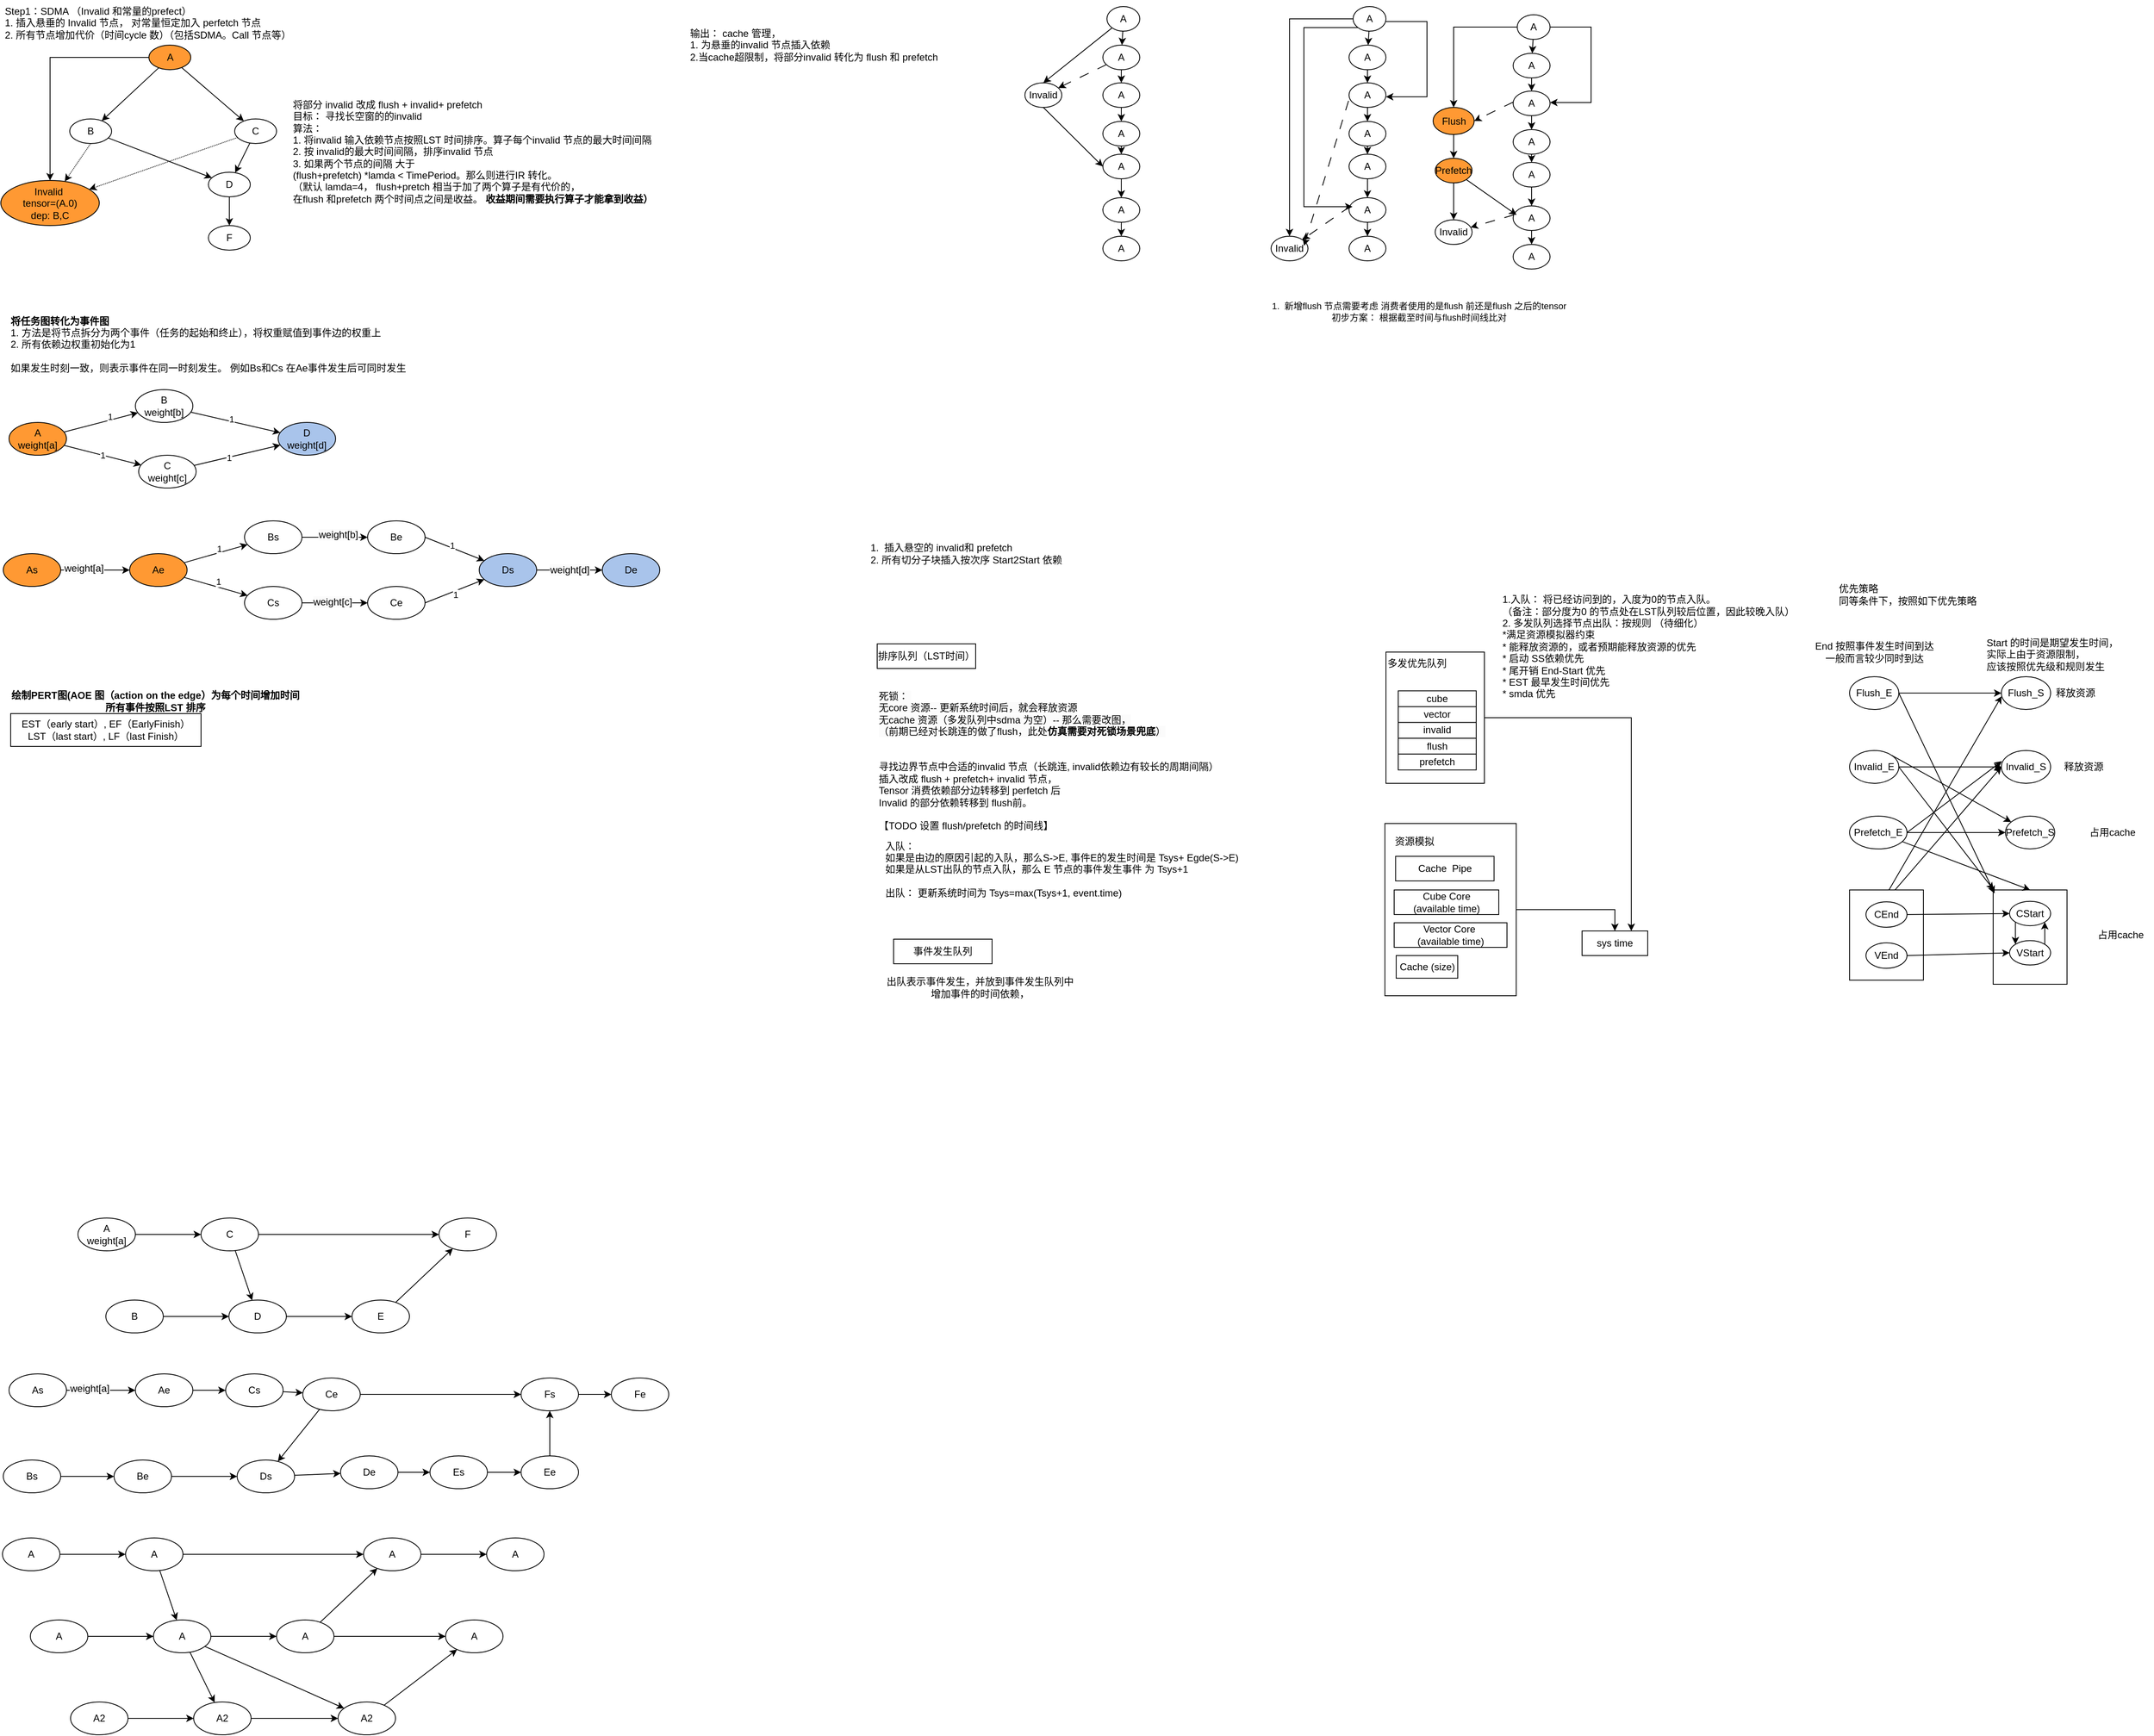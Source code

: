 <mxfile version="24.1.0" type="github">
  <diagram name="第 1 页" id="vgzTifWpOvMfW7XHTrq7">
    <mxGraphModel dx="1588" dy="955" grid="1" gridSize="10" guides="1" tooltips="1" connect="1" arrows="1" fold="1" page="1" pageScale="1" pageWidth="827" pageHeight="1169" math="0" shadow="0">
      <root>
        <mxCell id="0" />
        <mxCell id="1" parent="0" />
        <mxCell id="tamMWbvK10qmy4cCrs3W-75" value="" style="group" vertex="1" connectable="0" parent="1">
          <mxGeometry x="2450" y="1090" width="90" height="115" as="geometry" />
        </mxCell>
        <mxCell id="tamMWbvK10qmy4cCrs3W-73" value="" style="rounded=0;whiteSpace=wrap;html=1;" vertex="1" parent="tamMWbvK10qmy4cCrs3W-75">
          <mxGeometry width="90" height="115" as="geometry" />
        </mxCell>
        <mxCell id="tamMWbvK10qmy4cCrs3W-79" style="edgeStyle=none;rounded=0;orthogonalLoop=1;jettySize=auto;html=1;exitX=1;exitY=0;exitDx=0;exitDy=0;entryX=1;entryY=1;entryDx=0;entryDy=0;" edge="1" parent="tamMWbvK10qmy4cCrs3W-75" source="tamMWbvK10qmy4cCrs3W-69" target="tamMWbvK10qmy4cCrs3W-70">
          <mxGeometry relative="1" as="geometry" />
        </mxCell>
        <mxCell id="tamMWbvK10qmy4cCrs3W-69" value="VStart" style="ellipse;whiteSpace=wrap;html=1;" vertex="1" parent="tamMWbvK10qmy4cCrs3W-75">
          <mxGeometry x="20" y="61.812" width="50" height="29.708" as="geometry" />
        </mxCell>
        <mxCell id="tamMWbvK10qmy4cCrs3W-77" value="" style="edgeStyle=none;rounded=0;orthogonalLoop=1;jettySize=auto;html=1;exitX=0;exitY=1;exitDx=0;exitDy=0;entryX=0;entryY=0;entryDx=0;entryDy=0;" edge="1" parent="tamMWbvK10qmy4cCrs3W-75" source="tamMWbvK10qmy4cCrs3W-70" target="tamMWbvK10qmy4cCrs3W-69">
          <mxGeometry relative="1" as="geometry" />
        </mxCell>
        <mxCell id="tamMWbvK10qmy4cCrs3W-70" value="CStart" style="ellipse;whiteSpace=wrap;html=1;" vertex="1" parent="tamMWbvK10qmy4cCrs3W-75">
          <mxGeometry x="20" y="13.896" width="50" height="29.708" as="geometry" />
        </mxCell>
        <mxCell id="oQk5PW6BRJyfj6045QY_-12" value="" style="rounded=0;orthogonalLoop=1;jettySize=auto;html=1;" parent="1" source="oQk5PW6BRJyfj6045QY_-2" target="oQk5PW6BRJyfj6045QY_-11" edge="1">
          <mxGeometry relative="1" as="geometry" />
        </mxCell>
        <mxCell id="oQk5PW6BRJyfj6045QY_-2" value="A2" style="ellipse;whiteSpace=wrap;html=1;" parent="1" vertex="1">
          <mxGeometry x="107" y="2080" width="70" height="40" as="geometry" />
        </mxCell>
        <mxCell id="oQk5PW6BRJyfj6045QY_-8" value="" style="rounded=0;orthogonalLoop=1;jettySize=auto;html=1;" parent="1" source="oQk5PW6BRJyfj6045QY_-4" target="oQk5PW6BRJyfj6045QY_-7" edge="1">
          <mxGeometry relative="1" as="geometry" />
        </mxCell>
        <mxCell id="oQk5PW6BRJyfj6045QY_-4" value="A" style="ellipse;whiteSpace=wrap;html=1;" parent="1" vertex="1">
          <mxGeometry x="58" y="1980" width="70" height="40" as="geometry" />
        </mxCell>
        <mxCell id="oQk5PW6BRJyfj6045QY_-10" value="" style="rounded=0;orthogonalLoop=1;jettySize=auto;html=1;" parent="1" source="oQk5PW6BRJyfj6045QY_-7" target="oQk5PW6BRJyfj6045QY_-9" edge="1">
          <mxGeometry relative="1" as="geometry" />
        </mxCell>
        <mxCell id="oQk5PW6BRJyfj6045QY_-15" value="" style="rounded=0;orthogonalLoop=1;jettySize=auto;html=1;" parent="1" source="oQk5PW6BRJyfj6045QY_-7" target="oQk5PW6BRJyfj6045QY_-11" edge="1">
          <mxGeometry relative="1" as="geometry" />
        </mxCell>
        <mxCell id="oQk5PW6BRJyfj6045QY_-16" value="" style="rounded=0;orthogonalLoop=1;jettySize=auto;html=1;" parent="1" source="oQk5PW6BRJyfj6045QY_-7" target="oQk5PW6BRJyfj6045QY_-13" edge="1">
          <mxGeometry relative="1" as="geometry" />
        </mxCell>
        <mxCell id="oQk5PW6BRJyfj6045QY_-7" value="A" style="ellipse;whiteSpace=wrap;html=1;" parent="1" vertex="1">
          <mxGeometry x="208" y="1980" width="70" height="40" as="geometry" />
        </mxCell>
        <mxCell id="oQk5PW6BRJyfj6045QY_-18" value="" style="rounded=0;orthogonalLoop=1;jettySize=auto;html=1;" parent="1" source="oQk5PW6BRJyfj6045QY_-9" target="oQk5PW6BRJyfj6045QY_-17" edge="1">
          <mxGeometry relative="1" as="geometry" />
        </mxCell>
        <mxCell id="oQk5PW6BRJyfj6045QY_-27" value="" style="rounded=0;orthogonalLoop=1;jettySize=auto;html=1;" parent="1" source="oQk5PW6BRJyfj6045QY_-9" target="oQk5PW6BRJyfj6045QY_-24" edge="1">
          <mxGeometry relative="1" as="geometry" />
        </mxCell>
        <mxCell id="oQk5PW6BRJyfj6045QY_-9" value="A" style="ellipse;whiteSpace=wrap;html=1;" parent="1" vertex="1">
          <mxGeometry x="358" y="1980" width="70" height="40" as="geometry" />
        </mxCell>
        <mxCell id="oQk5PW6BRJyfj6045QY_-14" value="" style="rounded=0;orthogonalLoop=1;jettySize=auto;html=1;" parent="1" source="oQk5PW6BRJyfj6045QY_-11" target="oQk5PW6BRJyfj6045QY_-13" edge="1">
          <mxGeometry relative="1" as="geometry" />
        </mxCell>
        <mxCell id="oQk5PW6BRJyfj6045QY_-11" value="A2" style="ellipse;whiteSpace=wrap;html=1;" parent="1" vertex="1">
          <mxGeometry x="257" y="2080" width="70" height="40" as="geometry" />
        </mxCell>
        <mxCell id="oQk5PW6BRJyfj6045QY_-28" value="" style="rounded=0;orthogonalLoop=1;jettySize=auto;html=1;" parent="1" source="oQk5PW6BRJyfj6045QY_-13" target="oQk5PW6BRJyfj6045QY_-17" edge="1">
          <mxGeometry relative="1" as="geometry" />
        </mxCell>
        <mxCell id="oQk5PW6BRJyfj6045QY_-13" value="A2" style="ellipse;whiteSpace=wrap;html=1;" parent="1" vertex="1">
          <mxGeometry x="433" y="2080" width="70" height="40" as="geometry" />
        </mxCell>
        <mxCell id="oQk5PW6BRJyfj6045QY_-17" value="A" style="ellipse;whiteSpace=wrap;html=1;" parent="1" vertex="1">
          <mxGeometry x="564" y="1980" width="70" height="40" as="geometry" />
        </mxCell>
        <mxCell id="oQk5PW6BRJyfj6045QY_-19" value="" style="rounded=0;orthogonalLoop=1;jettySize=auto;html=1;" parent="1" source="oQk5PW6BRJyfj6045QY_-20" target="oQk5PW6BRJyfj6045QY_-22" edge="1">
          <mxGeometry relative="1" as="geometry" />
        </mxCell>
        <mxCell id="oQk5PW6BRJyfj6045QY_-20" value="A" style="ellipse;whiteSpace=wrap;html=1;" parent="1" vertex="1">
          <mxGeometry x="24" y="1880" width="70" height="40" as="geometry" />
        </mxCell>
        <mxCell id="oQk5PW6BRJyfj6045QY_-21" value="" style="rounded=0;orthogonalLoop=1;jettySize=auto;html=1;" parent="1" source="oQk5PW6BRJyfj6045QY_-22" target="oQk5PW6BRJyfj6045QY_-24" edge="1">
          <mxGeometry relative="1" as="geometry" />
        </mxCell>
        <mxCell id="oQk5PW6BRJyfj6045QY_-26" value="" style="rounded=0;orthogonalLoop=1;jettySize=auto;html=1;" parent="1" source="oQk5PW6BRJyfj6045QY_-22" target="oQk5PW6BRJyfj6045QY_-7" edge="1">
          <mxGeometry relative="1" as="geometry" />
        </mxCell>
        <mxCell id="oQk5PW6BRJyfj6045QY_-22" value="A" style="ellipse;whiteSpace=wrap;html=1;" parent="1" vertex="1">
          <mxGeometry x="174" y="1880" width="70" height="40" as="geometry" />
        </mxCell>
        <mxCell id="oQk5PW6BRJyfj6045QY_-23" value="" style="rounded=0;orthogonalLoop=1;jettySize=auto;html=1;" parent="1" source="oQk5PW6BRJyfj6045QY_-24" target="oQk5PW6BRJyfj6045QY_-25" edge="1">
          <mxGeometry relative="1" as="geometry" />
        </mxCell>
        <mxCell id="oQk5PW6BRJyfj6045QY_-24" value="A" style="ellipse;whiteSpace=wrap;html=1;" parent="1" vertex="1">
          <mxGeometry x="464" y="1880" width="70" height="40" as="geometry" />
        </mxCell>
        <mxCell id="oQk5PW6BRJyfj6045QY_-25" value="A" style="ellipse;whiteSpace=wrap;html=1;" parent="1" vertex="1">
          <mxGeometry x="614" y="1880" width="70" height="40" as="geometry" />
        </mxCell>
        <mxCell id="oQk5PW6BRJyfj6045QY_-29" value="" style="rounded=0;orthogonalLoop=1;jettySize=auto;html=1;" parent="1" source="oQk5PW6BRJyfj6045QY_-30" target="oQk5PW6BRJyfj6045QY_-32" edge="1">
          <mxGeometry relative="1" as="geometry" />
        </mxCell>
        <mxCell id="oQk5PW6BRJyfj6045QY_-30" value="B" style="ellipse;whiteSpace=wrap;html=1;" parent="1" vertex="1">
          <mxGeometry x="150" y="1590" width="70" height="40" as="geometry" />
        </mxCell>
        <mxCell id="oQk5PW6BRJyfj6045QY_-31" value="" style="rounded=0;orthogonalLoop=1;jettySize=auto;html=1;" parent="1" source="oQk5PW6BRJyfj6045QY_-32" target="oQk5PW6BRJyfj6045QY_-34" edge="1">
          <mxGeometry relative="1" as="geometry" />
        </mxCell>
        <mxCell id="oQk5PW6BRJyfj6045QY_-32" value="D" style="ellipse;whiteSpace=wrap;html=1;" parent="1" vertex="1">
          <mxGeometry x="300" y="1590" width="70" height="40" as="geometry" />
        </mxCell>
        <mxCell id="oQk5PW6BRJyfj6045QY_-33" value="" style="rounded=0;orthogonalLoop=1;jettySize=auto;html=1;" parent="1" source="oQk5PW6BRJyfj6045QY_-34" target="oQk5PW6BRJyfj6045QY_-40" edge="1">
          <mxGeometry relative="1" as="geometry" />
        </mxCell>
        <mxCell id="oQk5PW6BRJyfj6045QY_-34" value="E" style="ellipse;whiteSpace=wrap;html=1;" parent="1" vertex="1">
          <mxGeometry x="450" y="1590" width="70" height="40" as="geometry" />
        </mxCell>
        <mxCell id="oQk5PW6BRJyfj6045QY_-35" value="" style="rounded=0;orthogonalLoop=1;jettySize=auto;html=1;" parent="1" source="oQk5PW6BRJyfj6045QY_-36" target="oQk5PW6BRJyfj6045QY_-39" edge="1">
          <mxGeometry relative="1" as="geometry" />
        </mxCell>
        <mxCell id="oQk5PW6BRJyfj6045QY_-36" value="A&lt;div&gt;weight[a]&lt;/div&gt;" style="ellipse;whiteSpace=wrap;html=1;" parent="1" vertex="1">
          <mxGeometry x="116" y="1490" width="70" height="40" as="geometry" />
        </mxCell>
        <mxCell id="oQk5PW6BRJyfj6045QY_-37" value="" style="rounded=0;orthogonalLoop=1;jettySize=auto;html=1;" parent="1" source="oQk5PW6BRJyfj6045QY_-39" target="oQk5PW6BRJyfj6045QY_-40" edge="1">
          <mxGeometry relative="1" as="geometry" />
        </mxCell>
        <mxCell id="oQk5PW6BRJyfj6045QY_-38" value="" style="rounded=0;orthogonalLoop=1;jettySize=auto;html=1;" parent="1" source="oQk5PW6BRJyfj6045QY_-39" target="oQk5PW6BRJyfj6045QY_-32" edge="1">
          <mxGeometry relative="1" as="geometry" />
        </mxCell>
        <mxCell id="oQk5PW6BRJyfj6045QY_-39" value="C" style="ellipse;whiteSpace=wrap;html=1;" parent="1" vertex="1">
          <mxGeometry x="266" y="1490" width="70" height="40" as="geometry" />
        </mxCell>
        <mxCell id="oQk5PW6BRJyfj6045QY_-40" value="F" style="ellipse;whiteSpace=wrap;html=1;" parent="1" vertex="1">
          <mxGeometry x="556" y="1490" width="70" height="40" as="geometry" />
        </mxCell>
        <mxCell id="oQk5PW6BRJyfj6045QY_-41" value="&lt;div&gt;&lt;br&gt;&lt;/div&gt;&lt;b&gt;将任务图转化为事件图&lt;/b&gt;&lt;div&gt;1. 方法是将节点拆分为两个事件（任务的起始和终止），将权重赋值到事件边的权重上&lt;div&gt;2. 所有依赖边权重初始化为1&lt;/div&gt;&lt;div&gt;&lt;br&gt;&lt;/div&gt;&lt;div&gt;&lt;span style=&quot;text-align: center;&quot;&gt;如果发生时刻一致，则表示事件在同一时刻发生。 例如Bs和Cs 在Ae事件发生后可同时发生&lt;/span&gt;&lt;br&gt;&lt;div&gt;&lt;br&gt;&lt;/div&gt;&lt;/div&gt;&lt;/div&gt;" style="text;html=1;align=left;verticalAlign=middle;resizable=0;points=[];autosize=1;strokeColor=none;fillColor=none;" parent="1" vertex="1">
          <mxGeometry x="32" y="370" width="510" height="110" as="geometry" />
        </mxCell>
        <mxCell id="oQk5PW6BRJyfj6045QY_-42" value="" style="rounded=0;orthogonalLoop=1;jettySize=auto;html=1;" parent="1" source="oQk5PW6BRJyfj6045QY_-43" target="oQk5PW6BRJyfj6045QY_-45" edge="1">
          <mxGeometry relative="1" as="geometry" />
        </mxCell>
        <mxCell id="oQk5PW6BRJyfj6045QY_-43" value="Be" style="ellipse;whiteSpace=wrap;html=1;" parent="1" vertex="1">
          <mxGeometry x="160" y="1785" width="70" height="40" as="geometry" />
        </mxCell>
        <mxCell id="oQk5PW6BRJyfj6045QY_-44" value="" style="rounded=0;orthogonalLoop=1;jettySize=auto;html=1;" parent="1" source="oQk5PW6BRJyfj6045QY_-60" target="oQk5PW6BRJyfj6045QY_-47" edge="1">
          <mxGeometry relative="1" as="geometry" />
        </mxCell>
        <mxCell id="oQk5PW6BRJyfj6045QY_-45" value="Ds" style="ellipse;whiteSpace=wrap;html=1;" parent="1" vertex="1">
          <mxGeometry x="310" y="1785" width="70" height="40" as="geometry" />
        </mxCell>
        <mxCell id="oQk5PW6BRJyfj6045QY_-46" value="" style="rounded=0;orthogonalLoop=1;jettySize=auto;html=1;" parent="1" source="oQk5PW6BRJyfj6045QY_-47" target="oQk5PW6BRJyfj6045QY_-53" edge="1">
          <mxGeometry relative="1" as="geometry" />
        </mxCell>
        <mxCell id="oQk5PW6BRJyfj6045QY_-47" value="Ee" style="ellipse;whiteSpace=wrap;html=1;" parent="1" vertex="1">
          <mxGeometry x="656" y="1780" width="70" height="40" as="geometry" />
        </mxCell>
        <mxCell id="oQk5PW6BRJyfj6045QY_-48" value="" style="rounded=0;orthogonalLoop=1;jettySize=auto;html=1;" parent="1" source="oQk5PW6BRJyfj6045QY_-56" target="oQk5PW6BRJyfj6045QY_-52" edge="1">
          <mxGeometry relative="1" as="geometry" />
        </mxCell>
        <mxCell id="oQk5PW6BRJyfj6045QY_-49" value="As" style="ellipse;whiteSpace=wrap;html=1;" parent="1" vertex="1">
          <mxGeometry x="32" y="1680" width="70" height="40" as="geometry" />
        </mxCell>
        <mxCell id="oQk5PW6BRJyfj6045QY_-50" value="" style="rounded=0;orthogonalLoop=1;jettySize=auto;html=1;" parent="1" source="oQk5PW6BRJyfj6045QY_-52" target="oQk5PW6BRJyfj6045QY_-53" edge="1">
          <mxGeometry relative="1" as="geometry" />
        </mxCell>
        <mxCell id="oQk5PW6BRJyfj6045QY_-51" value="" style="rounded=0;orthogonalLoop=1;jettySize=auto;html=1;" parent="1" source="oQk5PW6BRJyfj6045QY_-52" target="oQk5PW6BRJyfj6045QY_-45" edge="1">
          <mxGeometry relative="1" as="geometry" />
        </mxCell>
        <mxCell id="oQk5PW6BRJyfj6045QY_-52" value="Ce" style="ellipse;whiteSpace=wrap;html=1;" parent="1" vertex="1">
          <mxGeometry x="390" y="1685" width="70" height="40" as="geometry" />
        </mxCell>
        <mxCell id="oQk5PW6BRJyfj6045QY_-65" value="" style="edgeStyle=orthogonalEdgeStyle;rounded=0;orthogonalLoop=1;jettySize=auto;html=1;" parent="1" source="oQk5PW6BRJyfj6045QY_-53" target="oQk5PW6BRJyfj6045QY_-64" edge="1">
          <mxGeometry relative="1" as="geometry" />
        </mxCell>
        <mxCell id="oQk5PW6BRJyfj6045QY_-53" value="Fs" style="ellipse;whiteSpace=wrap;html=1;" parent="1" vertex="1">
          <mxGeometry x="656" y="1685" width="70" height="40" as="geometry" />
        </mxCell>
        <mxCell id="oQk5PW6BRJyfj6045QY_-55" value="" style="rounded=0;orthogonalLoop=1;jettySize=auto;html=1;" parent="1" source="oQk5PW6BRJyfj6045QY_-49" target="oQk5PW6BRJyfj6045QY_-54" edge="1">
          <mxGeometry relative="1" as="geometry">
            <mxPoint x="196" y="1705" as="sourcePoint" />
            <mxPoint x="276" y="1705" as="targetPoint" />
          </mxGeometry>
        </mxCell>
        <mxCell id="oQk5PW6BRJyfj6045QY_-66" value="&lt;span style=&quot;font-size: 12px; text-wrap: wrap; background-color: rgb(251, 251, 251);&quot;&gt;weight[a]&lt;/span&gt;" style="edgeLabel;html=1;align=center;verticalAlign=middle;resizable=0;points=[];" parent="oQk5PW6BRJyfj6045QY_-55" vertex="1" connectable="0">
          <mxGeometry x="-0.351" y="2" relative="1" as="geometry">
            <mxPoint as="offset" />
          </mxGeometry>
        </mxCell>
        <mxCell id="oQk5PW6BRJyfj6045QY_-54" value="Ae" style="ellipse;whiteSpace=wrap;html=1;" parent="1" vertex="1">
          <mxGeometry x="186" y="1680" width="70" height="40" as="geometry" />
        </mxCell>
        <mxCell id="oQk5PW6BRJyfj6045QY_-57" value="" style="rounded=0;orthogonalLoop=1;jettySize=auto;html=1;" parent="1" source="oQk5PW6BRJyfj6045QY_-54" target="oQk5PW6BRJyfj6045QY_-56" edge="1">
          <mxGeometry relative="1" as="geometry">
            <mxPoint x="256" y="1701" as="sourcePoint" />
            <mxPoint x="356" y="1704" as="targetPoint" />
          </mxGeometry>
        </mxCell>
        <mxCell id="oQk5PW6BRJyfj6045QY_-56" value="Cs" style="ellipse;whiteSpace=wrap;html=1;" parent="1" vertex="1">
          <mxGeometry x="296" y="1680" width="70" height="40" as="geometry" />
        </mxCell>
        <mxCell id="oQk5PW6BRJyfj6045QY_-114" value="" style="edgeStyle=orthogonalEdgeStyle;rounded=0;orthogonalLoop=1;jettySize=auto;html=1;" parent="1" source="oQk5PW6BRJyfj6045QY_-59" target="oQk5PW6BRJyfj6045QY_-43" edge="1">
          <mxGeometry relative="1" as="geometry" />
        </mxCell>
        <mxCell id="oQk5PW6BRJyfj6045QY_-59" value="Bs" style="ellipse;whiteSpace=wrap;html=1;" parent="1" vertex="1">
          <mxGeometry x="25" y="1785" width="70" height="40" as="geometry" />
        </mxCell>
        <mxCell id="oQk5PW6BRJyfj6045QY_-61" value="" style="rounded=0;orthogonalLoop=1;jettySize=auto;html=1;" parent="1" source="oQk5PW6BRJyfj6045QY_-62" target="oQk5PW6BRJyfj6045QY_-60" edge="1">
          <mxGeometry relative="1" as="geometry">
            <mxPoint x="380" y="1805" as="sourcePoint" />
            <mxPoint x="460" y="1805" as="targetPoint" />
          </mxGeometry>
        </mxCell>
        <mxCell id="oQk5PW6BRJyfj6045QY_-60" value="Es" style="ellipse;whiteSpace=wrap;html=1;" parent="1" vertex="1">
          <mxGeometry x="545" y="1780" width="70" height="40" as="geometry" />
        </mxCell>
        <mxCell id="oQk5PW6BRJyfj6045QY_-63" value="" style="rounded=0;orthogonalLoop=1;jettySize=auto;html=1;" parent="1" source="oQk5PW6BRJyfj6045QY_-45" target="oQk5PW6BRJyfj6045QY_-62" edge="1">
          <mxGeometry relative="1" as="geometry">
            <mxPoint x="380" y="1805" as="sourcePoint" />
            <mxPoint x="450" y="1805" as="targetPoint" />
          </mxGeometry>
        </mxCell>
        <mxCell id="oQk5PW6BRJyfj6045QY_-62" value="De" style="ellipse;whiteSpace=wrap;html=1;" parent="1" vertex="1">
          <mxGeometry x="436" y="1780" width="70" height="40" as="geometry" />
        </mxCell>
        <mxCell id="oQk5PW6BRJyfj6045QY_-64" value="Fe" style="ellipse;whiteSpace=wrap;html=1;" parent="1" vertex="1">
          <mxGeometry x="766" y="1685" width="70" height="40" as="geometry" />
        </mxCell>
        <mxCell id="oQk5PW6BRJyfj6045QY_-78" value="" style="rounded=0;orthogonalLoop=1;jettySize=auto;html=1;" parent="1" source="oQk5PW6BRJyfj6045QY_-67" target="oQk5PW6BRJyfj6045QY_-72" edge="1">
          <mxGeometry relative="1" as="geometry" />
        </mxCell>
        <mxCell id="oQk5PW6BRJyfj6045QY_-109" value="1" style="edgeLabel;html=1;align=center;verticalAlign=middle;resizable=0;points=[];" parent="oQk5PW6BRJyfj6045QY_-78" vertex="1" connectable="0">
          <mxGeometry x="0.266" y="4" relative="1" as="geometry">
            <mxPoint as="offset" />
          </mxGeometry>
        </mxCell>
        <mxCell id="oQk5PW6BRJyfj6045QY_-79" value="1" style="rounded=0;orthogonalLoop=1;jettySize=auto;html=1;" parent="1" source="oQk5PW6BRJyfj6045QY_-67" target="oQk5PW6BRJyfj6045QY_-74" edge="1">
          <mxGeometry relative="1" as="geometry" />
        </mxCell>
        <mxCell id="oQk5PW6BRJyfj6045QY_-67" value="A&lt;div&gt;weight[a]&lt;/div&gt;" style="ellipse;whiteSpace=wrap;html=1;fillColor=#FF9933;" parent="1" vertex="1">
          <mxGeometry x="32" y="520" width="70" height="40" as="geometry" />
        </mxCell>
        <mxCell id="oQk5PW6BRJyfj6045QY_-72" value="&lt;div&gt;B&lt;/div&gt;&lt;div&gt;weight[b]&lt;/div&gt;" style="ellipse;whiteSpace=wrap;html=1;" parent="1" vertex="1">
          <mxGeometry x="186" y="480" width="70" height="40" as="geometry" />
        </mxCell>
        <mxCell id="oQk5PW6BRJyfj6045QY_-74" value="&lt;div&gt;C&lt;/div&gt;&lt;div&gt;weight[c]&lt;/div&gt;" style="ellipse;whiteSpace=wrap;html=1;" parent="1" vertex="1">
          <mxGeometry x="190" y="560" width="70" height="40" as="geometry" />
        </mxCell>
        <mxCell id="oQk5PW6BRJyfj6045QY_-75" value="&lt;div&gt;D&lt;/div&gt;&lt;div&gt;weight[d]&lt;/div&gt;" style="ellipse;whiteSpace=wrap;html=1;fillColor=#A9C4EB;" parent="1" vertex="1">
          <mxGeometry x="360" y="520" width="70" height="40" as="geometry" />
        </mxCell>
        <mxCell id="oQk5PW6BRJyfj6045QY_-81" value="" style="rounded=0;orthogonalLoop=1;jettySize=auto;html=1;" parent="1" source="oQk5PW6BRJyfj6045QY_-72" target="oQk5PW6BRJyfj6045QY_-75" edge="1">
          <mxGeometry relative="1" as="geometry">
            <mxPoint x="259" y="500" as="sourcePoint" />
          </mxGeometry>
        </mxCell>
        <mxCell id="oQk5PW6BRJyfj6045QY_-126" value="1" style="edgeLabel;html=1;align=center;verticalAlign=middle;resizable=0;points=[];" parent="oQk5PW6BRJyfj6045QY_-81" vertex="1" connectable="0">
          <mxGeometry x="-0.105" y="3" relative="1" as="geometry">
            <mxPoint as="offset" />
          </mxGeometry>
        </mxCell>
        <mxCell id="oQk5PW6BRJyfj6045QY_-80" value="" style="rounded=0;orthogonalLoop=1;jettySize=auto;html=1;" parent="1" source="oQk5PW6BRJyfj6045QY_-74" target="oQk5PW6BRJyfj6045QY_-75" edge="1">
          <mxGeometry relative="1" as="geometry">
            <mxPoint x="416.741" y="579.456" as="sourcePoint" />
          </mxGeometry>
        </mxCell>
        <mxCell id="oQk5PW6BRJyfj6045QY_-125" value="1" style="edgeLabel;html=1;align=center;verticalAlign=middle;resizable=0;points=[];" parent="oQk5PW6BRJyfj6045QY_-80" vertex="1" connectable="0">
          <mxGeometry x="-0.199" relative="1" as="geometry">
            <mxPoint as="offset" />
          </mxGeometry>
        </mxCell>
        <mxCell id="oQk5PW6BRJyfj6045QY_-82" value="" style="rounded=0;orthogonalLoop=1;jettySize=auto;html=1;" parent="1" source="oQk5PW6BRJyfj6045QY_-84" target="oQk5PW6BRJyfj6045QY_-85" edge="1">
          <mxGeometry relative="1" as="geometry" />
        </mxCell>
        <mxCell id="oQk5PW6BRJyfj6045QY_-111" value="1" style="edgeLabel;html=1;align=center;verticalAlign=middle;resizable=0;points=[];" parent="oQk5PW6BRJyfj6045QY_-82" vertex="1" connectable="0">
          <mxGeometry x="0.136" y="5" relative="1" as="geometry">
            <mxPoint as="offset" />
          </mxGeometry>
        </mxCell>
        <mxCell id="oQk5PW6BRJyfj6045QY_-83" value="" style="rounded=0;orthogonalLoop=1;jettySize=auto;html=1;" parent="1" source="oQk5PW6BRJyfj6045QY_-84" target="oQk5PW6BRJyfj6045QY_-86" edge="1">
          <mxGeometry relative="1" as="geometry" />
        </mxCell>
        <mxCell id="oQk5PW6BRJyfj6045QY_-112" value="1" style="edgeLabel;html=1;align=center;verticalAlign=middle;resizable=0;points=[];" parent="oQk5PW6BRJyfj6045QY_-83" vertex="1" connectable="0">
          <mxGeometry x="0.029" y="7" relative="1" as="geometry">
            <mxPoint as="offset" />
          </mxGeometry>
        </mxCell>
        <mxCell id="oQk5PW6BRJyfj6045QY_-84" value="Ae" style="ellipse;whiteSpace=wrap;html=1;fillColor=#FF9933;" parent="1" vertex="1">
          <mxGeometry x="179" y="680" width="70" height="40" as="geometry" />
        </mxCell>
        <mxCell id="oQk5PW6BRJyfj6045QY_-117" value="" style="edgeStyle=orthogonalEdgeStyle;rounded=0;orthogonalLoop=1;jettySize=auto;html=1;" parent="1" source="oQk5PW6BRJyfj6045QY_-85" target="oQk5PW6BRJyfj6045QY_-116" edge="1">
          <mxGeometry relative="1" as="geometry" />
        </mxCell>
        <mxCell id="oQk5PW6BRJyfj6045QY_-120" value="&lt;span style=&quot;font-size: 12px; text-wrap: wrap; background-color: rgb(251, 251, 251);&quot;&gt;weight[b]&lt;/span&gt;" style="edgeLabel;html=1;align=center;verticalAlign=middle;resizable=0;points=[];" parent="oQk5PW6BRJyfj6045QY_-117" vertex="1" connectable="0">
          <mxGeometry x="0.1" y="3" relative="1" as="geometry">
            <mxPoint as="offset" />
          </mxGeometry>
        </mxCell>
        <mxCell id="oQk5PW6BRJyfj6045QY_-85" value="&lt;div&gt;Bs&lt;/div&gt;" style="ellipse;whiteSpace=wrap;html=1;" parent="1" vertex="1">
          <mxGeometry x="319" y="640" width="70" height="40" as="geometry" />
        </mxCell>
        <mxCell id="oQk5PW6BRJyfj6045QY_-119" value="" style="edgeStyle=orthogonalEdgeStyle;rounded=0;orthogonalLoop=1;jettySize=auto;html=1;" parent="1" source="oQk5PW6BRJyfj6045QY_-86" target="oQk5PW6BRJyfj6045QY_-118" edge="1">
          <mxGeometry relative="1" as="geometry" />
        </mxCell>
        <mxCell id="oQk5PW6BRJyfj6045QY_-121" value="&lt;span style=&quot;font-size: 12px; text-wrap: wrap; background-color: rgb(251, 251, 251);&quot;&gt;weight[c]&lt;/span&gt;" style="edgeLabel;html=1;align=center;verticalAlign=middle;resizable=0;points=[];" parent="oQk5PW6BRJyfj6045QY_-119" vertex="1" connectable="0">
          <mxGeometry x="-0.075" y="1" relative="1" as="geometry">
            <mxPoint as="offset" />
          </mxGeometry>
        </mxCell>
        <mxCell id="oQk5PW6BRJyfj6045QY_-86" value="&lt;div&gt;Cs&lt;/div&gt;" style="ellipse;whiteSpace=wrap;html=1;" parent="1" vertex="1">
          <mxGeometry x="319" y="720" width="70" height="40" as="geometry" />
        </mxCell>
        <mxCell id="oQk5PW6BRJyfj6045QY_-92" value="As" style="ellipse;whiteSpace=wrap;html=1;fillColor=#FF9933;" parent="1" vertex="1">
          <mxGeometry x="25" y="680" width="70" height="40" as="geometry" />
        </mxCell>
        <mxCell id="oQk5PW6BRJyfj6045QY_-93" value="" style="rounded=0;orthogonalLoop=1;jettySize=auto;html=1;entryX=0;entryY=0.5;entryDx=0;entryDy=0;" parent="1" source="oQk5PW6BRJyfj6045QY_-92" target="oQk5PW6BRJyfj6045QY_-84" edge="1">
          <mxGeometry relative="1" as="geometry">
            <mxPoint x="230" y="825" as="sourcePoint" />
            <mxPoint x="310" y="825" as="targetPoint" />
          </mxGeometry>
        </mxCell>
        <mxCell id="oQk5PW6BRJyfj6045QY_-94" value="&lt;span style=&quot;font-size: 12px; text-wrap: wrap; background-color: rgb(251, 251, 251);&quot;&gt;weight[a]&lt;/span&gt;" style="edgeLabel;html=1;align=center;verticalAlign=middle;resizable=0;points=[];" parent="oQk5PW6BRJyfj6045QY_-93" vertex="1" connectable="0">
          <mxGeometry x="-0.351" y="2" relative="1" as="geometry">
            <mxPoint as="offset" />
          </mxGeometry>
        </mxCell>
        <mxCell id="oQk5PW6BRJyfj6045QY_-108" value="" style="edgeStyle=orthogonalEdgeStyle;rounded=0;orthogonalLoop=1;jettySize=auto;html=1;" parent="1" source="oQk5PW6BRJyfj6045QY_-102" target="oQk5PW6BRJyfj6045QY_-107" edge="1">
          <mxGeometry relative="1" as="geometry" />
        </mxCell>
        <mxCell id="oQk5PW6BRJyfj6045QY_-113" value="&lt;span style=&quot;font-size: 12px; text-wrap: wrap; background-color: rgb(251, 251, 251);&quot;&gt;weight[d]&lt;/span&gt;" style="edgeLabel;html=1;align=center;verticalAlign=middle;resizable=0;points=[];" parent="oQk5PW6BRJyfj6045QY_-108" vertex="1" connectable="0">
          <mxGeometry x="-0.014" relative="1" as="geometry">
            <mxPoint as="offset" />
          </mxGeometry>
        </mxCell>
        <mxCell id="oQk5PW6BRJyfj6045QY_-102" value="&lt;div&gt;Ds&lt;/div&gt;" style="ellipse;whiteSpace=wrap;html=1;fillColor=#A9C4EB;" parent="1" vertex="1">
          <mxGeometry x="605" y="680" width="70" height="40" as="geometry" />
        </mxCell>
        <mxCell id="oQk5PW6BRJyfj6045QY_-103" value="" style="rounded=0;orthogonalLoop=1;jettySize=auto;html=1;exitX=1;exitY=0.5;exitDx=0;exitDy=0;" parent="1" source="oQk5PW6BRJyfj6045QY_-116" target="oQk5PW6BRJyfj6045QY_-102" edge="1">
          <mxGeometry relative="1" as="geometry">
            <mxPoint x="774.805" y="658.349" as="sourcePoint" />
          </mxGeometry>
        </mxCell>
        <mxCell id="oQk5PW6BRJyfj6045QY_-122" value="1" style="edgeLabel;html=1;align=center;verticalAlign=middle;resizable=0;points=[];" parent="oQk5PW6BRJyfj6045QY_-103" vertex="1" connectable="0">
          <mxGeometry x="-0.136" y="3" relative="1" as="geometry">
            <mxPoint as="offset" />
          </mxGeometry>
        </mxCell>
        <mxCell id="oQk5PW6BRJyfj6045QY_-105" value="" style="rounded=0;orthogonalLoop=1;jettySize=auto;html=1;exitX=1;exitY=0.5;exitDx=0;exitDy=0;" parent="1" source="oQk5PW6BRJyfj6045QY_-118" target="oQk5PW6BRJyfj6045QY_-102" edge="1">
          <mxGeometry relative="1" as="geometry">
            <mxPoint x="774.805" y="701.651" as="sourcePoint" />
          </mxGeometry>
        </mxCell>
        <mxCell id="oQk5PW6BRJyfj6045QY_-123" value="1" style="edgeLabel;html=1;align=center;verticalAlign=middle;resizable=0;points=[];" parent="oQk5PW6BRJyfj6045QY_-105" vertex="1" connectable="0">
          <mxGeometry x="-0.041" y="-4" relative="1" as="geometry">
            <mxPoint as="offset" />
          </mxGeometry>
        </mxCell>
        <mxCell id="oQk5PW6BRJyfj6045QY_-107" value="&lt;div&gt;De&lt;/div&gt;" style="ellipse;whiteSpace=wrap;html=1;fillColor=#A9C4EB;" parent="1" vertex="1">
          <mxGeometry x="755" y="680" width="70" height="40" as="geometry" />
        </mxCell>
        <mxCell id="oQk5PW6BRJyfj6045QY_-116" value="&lt;div&gt;Be&lt;/div&gt;" style="ellipse;whiteSpace=wrap;html=1;" parent="1" vertex="1">
          <mxGeometry x="469" y="640" width="70" height="40" as="geometry" />
        </mxCell>
        <mxCell id="oQk5PW6BRJyfj6045QY_-118" value="&lt;div&gt;Ce&lt;/div&gt;" style="ellipse;whiteSpace=wrap;html=1;" parent="1" vertex="1">
          <mxGeometry x="469" y="720" width="70" height="40" as="geometry" />
        </mxCell>
        <mxCell id="oQk5PW6BRJyfj6045QY_-129" value="&lt;div&gt;Step1：SDMA （Invalid 和常量的prefect）&lt;/div&gt;&lt;div&gt;&lt;span style=&quot;background-color: initial;&quot;&gt;1. 插入悬垂的 Invalid 节点， 对常量恒定加入 perfetch 节点&lt;/span&gt;&lt;br&gt;&lt;/div&gt;&lt;div&gt;2. 所有节点增加代价（时间cycle 数）（包括SDMA。Call 节点等）&lt;br&gt;&lt;div&gt;&lt;br&gt;&lt;/div&gt;&lt;/div&gt;" style="text;html=1;align=left;verticalAlign=middle;resizable=0;points=[];autosize=1;strokeColor=none;fillColor=none;" parent="1" vertex="1">
          <mxGeometry x="25" y="5" width="380" height="70" as="geometry" />
        </mxCell>
        <mxCell id="oQk5PW6BRJyfj6045QY_-135" value="" style="rounded=0;orthogonalLoop=1;jettySize=auto;html=1;" parent="1" source="oQk5PW6BRJyfj6045QY_-130" target="oQk5PW6BRJyfj6045QY_-133" edge="1">
          <mxGeometry relative="1" as="geometry" />
        </mxCell>
        <mxCell id="oQk5PW6BRJyfj6045QY_-136" value="" style="rounded=0;orthogonalLoop=1;jettySize=auto;html=1;" parent="1" source="oQk5PW6BRJyfj6045QY_-131" target="oQk5PW6BRJyfj6045QY_-134" edge="1">
          <mxGeometry relative="1" as="geometry" />
        </mxCell>
        <mxCell id="oQk5PW6BRJyfj6045QY_-151" value="" style="edgeStyle=orthogonalEdgeStyle;rounded=0;orthogonalLoop=1;jettySize=auto;html=1;entryX=0.5;entryY=0;entryDx=0;entryDy=0;" parent="1" source="oQk5PW6BRJyfj6045QY_-130" target="oQk5PW6BRJyfj6045QY_-141" edge="1">
          <mxGeometry relative="1" as="geometry" />
        </mxCell>
        <mxCell id="oQk5PW6BRJyfj6045QY_-130" value="A" style="ellipse;whiteSpace=wrap;html=1;fillColor=#FF9933;" parent="1" vertex="1">
          <mxGeometry x="202.5" y="60" width="51" height="30" as="geometry" />
        </mxCell>
        <mxCell id="oQk5PW6BRJyfj6045QY_-138" value="" style="rounded=0;orthogonalLoop=1;jettySize=auto;html=1;" parent="1" source="oQk5PW6BRJyfj6045QY_-133" target="oQk5PW6BRJyfj6045QY_-134" edge="1">
          <mxGeometry relative="1" as="geometry" />
        </mxCell>
        <mxCell id="oQk5PW6BRJyfj6045QY_-147" style="rounded=0;orthogonalLoop=1;jettySize=auto;html=1;exitX=0.5;exitY=1;exitDx=0;exitDy=0;dashed=1;dashPattern=1 1;" parent="1" source="oQk5PW6BRJyfj6045QY_-133" target="oQk5PW6BRJyfj6045QY_-141" edge="1">
          <mxGeometry relative="1" as="geometry" />
        </mxCell>
        <mxCell id="oQk5PW6BRJyfj6045QY_-133" value="B" style="ellipse;whiteSpace=wrap;html=1;" parent="1" vertex="1">
          <mxGeometry x="106" y="150" width="51" height="30" as="geometry" />
        </mxCell>
        <mxCell id="oQk5PW6BRJyfj6045QY_-143" value="" style="edgeStyle=orthogonalEdgeStyle;rounded=0;orthogonalLoop=1;jettySize=auto;html=1;" parent="1" source="oQk5PW6BRJyfj6045QY_-134" target="oQk5PW6BRJyfj6045QY_-142" edge="1">
          <mxGeometry relative="1" as="geometry" />
        </mxCell>
        <mxCell id="oQk5PW6BRJyfj6045QY_-134" value="D" style="ellipse;whiteSpace=wrap;html=1;" parent="1" vertex="1">
          <mxGeometry x="275" y="215" width="51" height="30" as="geometry" />
        </mxCell>
        <mxCell id="oQk5PW6BRJyfj6045QY_-137" value="" style="rounded=0;orthogonalLoop=1;jettySize=auto;html=1;" parent="1" source="oQk5PW6BRJyfj6045QY_-130" target="oQk5PW6BRJyfj6045QY_-131" edge="1">
          <mxGeometry relative="1" as="geometry">
            <mxPoint x="228" y="90" as="sourcePoint" />
            <mxPoint x="202" y="190" as="targetPoint" />
          </mxGeometry>
        </mxCell>
        <mxCell id="oQk5PW6BRJyfj6045QY_-150" value="" style="rounded=0;orthogonalLoop=1;jettySize=auto;html=1;dashed=1;dashPattern=1 1;" parent="1" source="oQk5PW6BRJyfj6045QY_-131" target="oQk5PW6BRJyfj6045QY_-141" edge="1">
          <mxGeometry relative="1" as="geometry" />
        </mxCell>
        <mxCell id="oQk5PW6BRJyfj6045QY_-131" value="C" style="ellipse;whiteSpace=wrap;html=1;" parent="1" vertex="1">
          <mxGeometry x="307" y="150" width="51" height="30" as="geometry" />
        </mxCell>
        <mxCell id="oQk5PW6BRJyfj6045QY_-141" value="Invalid&amp;nbsp;&lt;div&gt;tensor=(A.0)&lt;div&gt;dep: B,C&lt;/div&gt;&lt;/div&gt;" style="ellipse;whiteSpace=wrap;html=1;fillColor=#FF9933;" parent="1" vertex="1">
          <mxGeometry x="22" y="225" width="120" height="55" as="geometry" />
        </mxCell>
        <mxCell id="oQk5PW6BRJyfj6045QY_-142" value="F" style="ellipse;whiteSpace=wrap;html=1;" parent="1" vertex="1">
          <mxGeometry x="275" y="280" width="51" height="30" as="geometry" />
        </mxCell>
        <mxCell id="oQk5PW6BRJyfj6045QY_-152" value="绘制PERT图(AOE 图（action on the edge）&lt;span style=&quot;background-color: initial;&quot;&gt;为每个时间增加时间&lt;/span&gt;&lt;div&gt;&lt;span style=&quot;background-color: initial;&quot;&gt;所有事件按照LST 排序&lt;/span&gt;&lt;/div&gt;" style="text;html=1;align=center;verticalAlign=middle;resizable=0;points=[];autosize=1;strokeColor=none;fillColor=none;fontStyle=1" parent="1" vertex="1">
          <mxGeometry x="25" y="840" width="370" height="40" as="geometry" />
        </mxCell>
        <mxCell id="oQk5PW6BRJyfj6045QY_-153" value="EST（early start）, EF（EarlyFinish）&lt;div&gt;LST（last start）, LF（last Finish）&lt;/div&gt;" style="rounded=0;whiteSpace=wrap;html=1;" parent="1" vertex="1">
          <mxGeometry x="34" y="875" width="232" height="40" as="geometry" />
        </mxCell>
        <mxCell id="oQk5PW6BRJyfj6045QY_-155" value="输出： cache 管理，&lt;div&gt;1. 为悬垂的invalid 节点插入依赖&lt;/div&gt;&lt;div&gt;2.当cache超限制，将部分invalid 转化为 flush 和 prefetch&lt;/div&gt;" style="text;html=1;align=left;verticalAlign=middle;resizable=0;points=[];autosize=1;strokeColor=none;fillColor=none;" parent="1" vertex="1">
          <mxGeometry x="860" y="30" width="330" height="60" as="geometry" />
        </mxCell>
        <mxCell id="oQk5PW6BRJyfj6045QY_-222" value="" style="group" parent="1" vertex="1" connectable="0">
          <mxGeometry x="1270" y="13" width="140" height="310" as="geometry" />
        </mxCell>
        <mxCell id="oQk5PW6BRJyfj6045QY_-159" value="" style="edgeStyle=none;rounded=0;orthogonalLoop=1;jettySize=auto;html=1;" parent="oQk5PW6BRJyfj6045QY_-222" source="oQk5PW6BRJyfj6045QY_-157" target="oQk5PW6BRJyfj6045QY_-158" edge="1">
          <mxGeometry relative="1" as="geometry" />
        </mxCell>
        <mxCell id="oQk5PW6BRJyfj6045QY_-174" value="" style="edgeStyle=none;rounded=0;orthogonalLoop=1;jettySize=auto;html=1;entryX=0.5;entryY=0;entryDx=0;entryDy=0;" parent="oQk5PW6BRJyfj6045QY_-222" source="oQk5PW6BRJyfj6045QY_-157" target="oQk5PW6BRJyfj6045QY_-160" edge="1">
          <mxGeometry relative="1" as="geometry" />
        </mxCell>
        <mxCell id="oQk5PW6BRJyfj6045QY_-157" value="A" style="ellipse;whiteSpace=wrap;html=1;" parent="oQk5PW6BRJyfj6045QY_-222" vertex="1">
          <mxGeometry x="100" width="40" height="30" as="geometry" />
        </mxCell>
        <mxCell id="oQk5PW6BRJyfj6045QY_-161" value="" style="edgeStyle=none;rounded=0;orthogonalLoop=1;jettySize=auto;html=1;dashed=1;dashPattern=12 12;" parent="oQk5PW6BRJyfj6045QY_-222" source="oQk5PW6BRJyfj6045QY_-158" target="oQk5PW6BRJyfj6045QY_-160" edge="1">
          <mxGeometry relative="1" as="geometry" />
        </mxCell>
        <mxCell id="oQk5PW6BRJyfj6045QY_-164" value="" style="edgeStyle=none;rounded=0;orthogonalLoop=1;jettySize=auto;html=1;" parent="oQk5PW6BRJyfj6045QY_-222" source="oQk5PW6BRJyfj6045QY_-158" target="oQk5PW6BRJyfj6045QY_-162" edge="1">
          <mxGeometry relative="1" as="geometry" />
        </mxCell>
        <mxCell id="oQk5PW6BRJyfj6045QY_-158" value="A" style="ellipse;whiteSpace=wrap;html=1;" parent="oQk5PW6BRJyfj6045QY_-222" vertex="1">
          <mxGeometry x="95" y="47" width="45" height="30" as="geometry" />
        </mxCell>
        <mxCell id="oQk5PW6BRJyfj6045QY_-160" value="Invalid" style="ellipse;whiteSpace=wrap;html=1;" parent="oQk5PW6BRJyfj6045QY_-222" vertex="1">
          <mxGeometry y="93" width="45" height="30" as="geometry" />
        </mxCell>
        <mxCell id="oQk5PW6BRJyfj6045QY_-169" value="" style="edgeStyle=none;rounded=0;orthogonalLoop=1;jettySize=auto;html=1;" parent="oQk5PW6BRJyfj6045QY_-222" source="oQk5PW6BRJyfj6045QY_-166" target="oQk5PW6BRJyfj6045QY_-167" edge="1">
          <mxGeometry relative="1" as="geometry" />
        </mxCell>
        <mxCell id="oQk5PW6BRJyfj6045QY_-162" value="A" style="ellipse;whiteSpace=wrap;html=1;" parent="oQk5PW6BRJyfj6045QY_-222" vertex="1">
          <mxGeometry x="95" y="93" width="45" height="30" as="geometry" />
        </mxCell>
        <mxCell id="oQk5PW6BRJyfj6045QY_-170" value="" style="edgeStyle=none;rounded=0;orthogonalLoop=1;jettySize=auto;html=1;" parent="oQk5PW6BRJyfj6045QY_-222" source="oQk5PW6BRJyfj6045QY_-167" target="oQk5PW6BRJyfj6045QY_-168" edge="1">
          <mxGeometry relative="1" as="geometry" />
        </mxCell>
        <mxCell id="oQk5PW6BRJyfj6045QY_-167" value="A" style="ellipse;whiteSpace=wrap;html=1;" parent="oQk5PW6BRJyfj6045QY_-222" vertex="1">
          <mxGeometry x="95" y="233" width="45" height="30" as="geometry" />
        </mxCell>
        <mxCell id="oQk5PW6BRJyfj6045QY_-168" value="A" style="ellipse;whiteSpace=wrap;html=1;" parent="oQk5PW6BRJyfj6045QY_-222" vertex="1">
          <mxGeometry x="95" y="280" width="45" height="30" as="geometry" />
        </mxCell>
        <mxCell id="oQk5PW6BRJyfj6045QY_-171" value="" style="edgeStyle=none;rounded=0;orthogonalLoop=1;jettySize=auto;html=1;" parent="oQk5PW6BRJyfj6045QY_-222" source="oQk5PW6BRJyfj6045QY_-162" target="oQk5PW6BRJyfj6045QY_-165" edge="1">
          <mxGeometry relative="1" as="geometry">
            <mxPoint x="118" y="123" as="sourcePoint" />
            <mxPoint x="118" y="233" as="targetPoint" />
          </mxGeometry>
        </mxCell>
        <mxCell id="oQk5PW6BRJyfj6045QY_-165" value="A" style="ellipse;whiteSpace=wrap;html=1;" parent="oQk5PW6BRJyfj6045QY_-222" vertex="1">
          <mxGeometry x="95" y="140" width="45" height="30" as="geometry" />
        </mxCell>
        <mxCell id="oQk5PW6BRJyfj6045QY_-172" value="" style="edgeStyle=none;rounded=0;orthogonalLoop=1;jettySize=auto;html=1;" parent="oQk5PW6BRJyfj6045QY_-222" source="oQk5PW6BRJyfj6045QY_-165" target="oQk5PW6BRJyfj6045QY_-166" edge="1">
          <mxGeometry relative="1" as="geometry">
            <mxPoint x="118" y="170" as="sourcePoint" />
            <mxPoint x="118" y="233" as="targetPoint" />
          </mxGeometry>
        </mxCell>
        <mxCell id="oQk5PW6BRJyfj6045QY_-166" value="A" style="ellipse;whiteSpace=wrap;html=1;" parent="oQk5PW6BRJyfj6045QY_-222" vertex="1">
          <mxGeometry x="95" y="180" width="45" height="30" as="geometry" />
        </mxCell>
        <mxCell id="oQk5PW6BRJyfj6045QY_-175" style="edgeStyle=none;rounded=0;orthogonalLoop=1;jettySize=auto;html=1;exitX=0.5;exitY=1;exitDx=0;exitDy=0;entryX=0;entryY=0.5;entryDx=0;entryDy=0;" parent="oQk5PW6BRJyfj6045QY_-222" source="oQk5PW6BRJyfj6045QY_-160" target="oQk5PW6BRJyfj6045QY_-166" edge="1">
          <mxGeometry relative="1" as="geometry" />
        </mxCell>
        <mxCell id="oQk5PW6BRJyfj6045QY_-225" value="" style="group" parent="1" vertex="1" connectable="0">
          <mxGeometry x="1570" y="13" width="390" height="320" as="geometry" />
        </mxCell>
        <mxCell id="oQk5PW6BRJyfj6045QY_-176" value="" style="edgeStyle=none;rounded=0;orthogonalLoop=1;jettySize=auto;html=1;" parent="oQk5PW6BRJyfj6045QY_-225" source="oQk5PW6BRJyfj6045QY_-178" target="oQk5PW6BRJyfj6045QY_-181" edge="1">
          <mxGeometry relative="1" as="geometry" />
        </mxCell>
        <mxCell id="oQk5PW6BRJyfj6045QY_-177" value="" style="edgeStyle=orthogonalEdgeStyle;rounded=0;orthogonalLoop=1;jettySize=auto;html=1;entryX=0.5;entryY=0;entryDx=0;entryDy=0;" parent="oQk5PW6BRJyfj6045QY_-225" source="oQk5PW6BRJyfj6045QY_-178" target="oQk5PW6BRJyfj6045QY_-182" edge="1">
          <mxGeometry relative="1" as="geometry" />
        </mxCell>
        <mxCell id="oQk5PW6BRJyfj6045QY_-178" value="A" style="ellipse;whiteSpace=wrap;html=1;" parent="oQk5PW6BRJyfj6045QY_-225" vertex="1">
          <mxGeometry x="100" width="40" height="30" as="geometry" />
        </mxCell>
        <mxCell id="oQk5PW6BRJyfj6045QY_-179" value="" style="edgeStyle=none;rounded=0;orthogonalLoop=1;jettySize=auto;html=1;dashed=1;dashPattern=12 12;exitX=0.019;exitY=0.367;exitDx=0;exitDy=0;exitPerimeter=0;" parent="oQk5PW6BRJyfj6045QY_-225" source="oQk5PW6BRJyfj6045QY_-186" target="oQk5PW6BRJyfj6045QY_-182" edge="1">
          <mxGeometry relative="1" as="geometry" />
        </mxCell>
        <mxCell id="oQk5PW6BRJyfj6045QY_-180" value="" style="edgeStyle=none;rounded=0;orthogonalLoop=1;jettySize=auto;html=1;" parent="oQk5PW6BRJyfj6045QY_-225" source="oQk5PW6BRJyfj6045QY_-181" target="oQk5PW6BRJyfj6045QY_-184" edge="1">
          <mxGeometry relative="1" as="geometry" />
        </mxCell>
        <mxCell id="oQk5PW6BRJyfj6045QY_-181" value="A" style="ellipse;whiteSpace=wrap;html=1;" parent="oQk5PW6BRJyfj6045QY_-225" vertex="1">
          <mxGeometry x="95" y="47" width="45" height="30" as="geometry" />
        </mxCell>
        <mxCell id="oQk5PW6BRJyfj6045QY_-182" value="Invalid" style="ellipse;whiteSpace=wrap;html=1;" parent="oQk5PW6BRJyfj6045QY_-225" vertex="1">
          <mxGeometry y="280" width="45" height="30" as="geometry" />
        </mxCell>
        <mxCell id="oQk5PW6BRJyfj6045QY_-183" value="" style="edgeStyle=none;rounded=0;orthogonalLoop=1;jettySize=auto;html=1;" parent="oQk5PW6BRJyfj6045QY_-225" source="oQk5PW6BRJyfj6045QY_-191" target="oQk5PW6BRJyfj6045QY_-186" edge="1">
          <mxGeometry relative="1" as="geometry" />
        </mxCell>
        <mxCell id="oQk5PW6BRJyfj6045QY_-184" value="A" style="ellipse;whiteSpace=wrap;html=1;" parent="oQk5PW6BRJyfj6045QY_-225" vertex="1">
          <mxGeometry x="95" y="93" width="45" height="30" as="geometry" />
        </mxCell>
        <mxCell id="oQk5PW6BRJyfj6045QY_-185" value="" style="edgeStyle=none;rounded=0;orthogonalLoop=1;jettySize=auto;html=1;" parent="oQk5PW6BRJyfj6045QY_-225" source="oQk5PW6BRJyfj6045QY_-186" target="oQk5PW6BRJyfj6045QY_-187" edge="1">
          <mxGeometry relative="1" as="geometry" />
        </mxCell>
        <mxCell id="oQk5PW6BRJyfj6045QY_-186" value="A" style="ellipse;whiteSpace=wrap;html=1;" parent="oQk5PW6BRJyfj6045QY_-225" vertex="1">
          <mxGeometry x="95" y="233" width="45" height="30" as="geometry" />
        </mxCell>
        <mxCell id="oQk5PW6BRJyfj6045QY_-187" value="A" style="ellipse;whiteSpace=wrap;html=1;" parent="oQk5PW6BRJyfj6045QY_-225" vertex="1">
          <mxGeometry x="95" y="280" width="45" height="30" as="geometry" />
        </mxCell>
        <mxCell id="oQk5PW6BRJyfj6045QY_-188" value="" style="edgeStyle=none;rounded=0;orthogonalLoop=1;jettySize=auto;html=1;" parent="oQk5PW6BRJyfj6045QY_-225" source="oQk5PW6BRJyfj6045QY_-184" target="oQk5PW6BRJyfj6045QY_-189" edge="1">
          <mxGeometry relative="1" as="geometry">
            <mxPoint x="118" y="123" as="sourcePoint" />
            <mxPoint x="118" y="233" as="targetPoint" />
          </mxGeometry>
        </mxCell>
        <mxCell id="oQk5PW6BRJyfj6045QY_-189" value="A" style="ellipse;whiteSpace=wrap;html=1;" parent="oQk5PW6BRJyfj6045QY_-225" vertex="1">
          <mxGeometry x="95" y="140" width="45" height="30" as="geometry" />
        </mxCell>
        <mxCell id="oQk5PW6BRJyfj6045QY_-190" value="" style="edgeStyle=none;rounded=0;orthogonalLoop=1;jettySize=auto;html=1;" parent="oQk5PW6BRJyfj6045QY_-225" source="oQk5PW6BRJyfj6045QY_-189" target="oQk5PW6BRJyfj6045QY_-191" edge="1">
          <mxGeometry relative="1" as="geometry">
            <mxPoint x="118" y="170" as="sourcePoint" />
            <mxPoint x="118" y="233" as="targetPoint" />
          </mxGeometry>
        </mxCell>
        <mxCell id="oQk5PW6BRJyfj6045QY_-191" value="A" style="ellipse;whiteSpace=wrap;html=1;" parent="oQk5PW6BRJyfj6045QY_-225" vertex="1">
          <mxGeometry x="95" y="180" width="45" height="30" as="geometry" />
        </mxCell>
        <mxCell id="oQk5PW6BRJyfj6045QY_-193" style="edgeStyle=orthogonalEdgeStyle;rounded=0;orthogonalLoop=1;jettySize=auto;html=1;exitX=0;exitY=1;exitDx=0;exitDy=0;entryX=0.093;entryY=0.367;entryDx=0;entryDy=0;entryPerimeter=0;" parent="oQk5PW6BRJyfj6045QY_-225" source="oQk5PW6BRJyfj6045QY_-178" target="oQk5PW6BRJyfj6045QY_-186" edge="1">
          <mxGeometry relative="1" as="geometry">
            <Array as="points">
              <mxPoint x="40" y="26" />
              <mxPoint x="40" y="244" />
            </Array>
          </mxGeometry>
        </mxCell>
        <mxCell id="oQk5PW6BRJyfj6045QY_-194" value="" style="edgeStyle=none;rounded=0;orthogonalLoop=1;jettySize=auto;html=1;" parent="oQk5PW6BRJyfj6045QY_-225" source="oQk5PW6BRJyfj6045QY_-196" target="oQk5PW6BRJyfj6045QY_-199" edge="1">
          <mxGeometry relative="1" as="geometry" />
        </mxCell>
        <mxCell id="oQk5PW6BRJyfj6045QY_-195" value="" style="edgeStyle=orthogonalEdgeStyle;rounded=0;orthogonalLoop=1;jettySize=auto;html=1;entryX=0.5;entryY=0;entryDx=0;entryDy=0;" parent="oQk5PW6BRJyfj6045QY_-225" source="oQk5PW6BRJyfj6045QY_-215" target="oQk5PW6BRJyfj6045QY_-200" edge="1">
          <mxGeometry relative="1" as="geometry" />
        </mxCell>
        <mxCell id="oQk5PW6BRJyfj6045QY_-196" value="A" style="ellipse;whiteSpace=wrap;html=1;" parent="oQk5PW6BRJyfj6045QY_-225" vertex="1">
          <mxGeometry x="300" y="10" width="40" height="30" as="geometry" />
        </mxCell>
        <mxCell id="oQk5PW6BRJyfj6045QY_-197" value="" style="edgeStyle=none;rounded=0;orthogonalLoop=1;jettySize=auto;html=1;dashed=1;dashPattern=12 12;exitX=0.019;exitY=0.367;exitDx=0;exitDy=0;exitPerimeter=0;" parent="oQk5PW6BRJyfj6045QY_-225" source="oQk5PW6BRJyfj6045QY_-204" target="oQk5PW6BRJyfj6045QY_-200" edge="1">
          <mxGeometry relative="1" as="geometry" />
        </mxCell>
        <mxCell id="oQk5PW6BRJyfj6045QY_-198" value="" style="edgeStyle=none;rounded=0;orthogonalLoop=1;jettySize=auto;html=1;" parent="oQk5PW6BRJyfj6045QY_-225" source="oQk5PW6BRJyfj6045QY_-199" target="oQk5PW6BRJyfj6045QY_-202" edge="1">
          <mxGeometry relative="1" as="geometry" />
        </mxCell>
        <mxCell id="oQk5PW6BRJyfj6045QY_-199" value="A" style="ellipse;whiteSpace=wrap;html=1;" parent="oQk5PW6BRJyfj6045QY_-225" vertex="1">
          <mxGeometry x="295" y="57" width="45" height="30" as="geometry" />
        </mxCell>
        <mxCell id="oQk5PW6BRJyfj6045QY_-200" value="Invalid" style="ellipse;whiteSpace=wrap;html=1;" parent="oQk5PW6BRJyfj6045QY_-225" vertex="1">
          <mxGeometry x="200" y="260" width="45" height="30" as="geometry" />
        </mxCell>
        <mxCell id="oQk5PW6BRJyfj6045QY_-201" value="" style="edgeStyle=none;rounded=0;orthogonalLoop=1;jettySize=auto;html=1;" parent="oQk5PW6BRJyfj6045QY_-225" source="oQk5PW6BRJyfj6045QY_-209" target="oQk5PW6BRJyfj6045QY_-204" edge="1">
          <mxGeometry relative="1" as="geometry" />
        </mxCell>
        <mxCell id="oQk5PW6BRJyfj6045QY_-202" value="A" style="ellipse;whiteSpace=wrap;html=1;" parent="oQk5PW6BRJyfj6045QY_-225" vertex="1">
          <mxGeometry x="295" y="103" width="45" height="30" as="geometry" />
        </mxCell>
        <mxCell id="oQk5PW6BRJyfj6045QY_-203" value="" style="edgeStyle=none;rounded=0;orthogonalLoop=1;jettySize=auto;html=1;" parent="oQk5PW6BRJyfj6045QY_-225" source="oQk5PW6BRJyfj6045QY_-204" target="oQk5PW6BRJyfj6045QY_-205" edge="1">
          <mxGeometry relative="1" as="geometry" />
        </mxCell>
        <mxCell id="oQk5PW6BRJyfj6045QY_-204" value="A" style="ellipse;whiteSpace=wrap;html=1;" parent="oQk5PW6BRJyfj6045QY_-225" vertex="1">
          <mxGeometry x="295" y="243" width="45" height="30" as="geometry" />
        </mxCell>
        <mxCell id="oQk5PW6BRJyfj6045QY_-205" value="A" style="ellipse;whiteSpace=wrap;html=1;" parent="oQk5PW6BRJyfj6045QY_-225" vertex="1">
          <mxGeometry x="295" y="290" width="45" height="30" as="geometry" />
        </mxCell>
        <mxCell id="oQk5PW6BRJyfj6045QY_-206" value="" style="edgeStyle=none;rounded=0;orthogonalLoop=1;jettySize=auto;html=1;" parent="oQk5PW6BRJyfj6045QY_-225" source="oQk5PW6BRJyfj6045QY_-202" target="oQk5PW6BRJyfj6045QY_-207" edge="1">
          <mxGeometry relative="1" as="geometry">
            <mxPoint x="318" y="133" as="sourcePoint" />
            <mxPoint x="318" y="243" as="targetPoint" />
          </mxGeometry>
        </mxCell>
        <mxCell id="oQk5PW6BRJyfj6045QY_-207" value="A" style="ellipse;whiteSpace=wrap;html=1;" parent="oQk5PW6BRJyfj6045QY_-225" vertex="1">
          <mxGeometry x="295" y="150" width="45" height="30" as="geometry" />
        </mxCell>
        <mxCell id="oQk5PW6BRJyfj6045QY_-208" value="" style="edgeStyle=none;rounded=0;orthogonalLoop=1;jettySize=auto;html=1;" parent="oQk5PW6BRJyfj6045QY_-225" source="oQk5PW6BRJyfj6045QY_-207" target="oQk5PW6BRJyfj6045QY_-209" edge="1">
          <mxGeometry relative="1" as="geometry">
            <mxPoint x="318" y="180" as="sourcePoint" />
            <mxPoint x="318" y="243" as="targetPoint" />
          </mxGeometry>
        </mxCell>
        <mxCell id="oQk5PW6BRJyfj6045QY_-209" value="A" style="ellipse;whiteSpace=wrap;html=1;" parent="oQk5PW6BRJyfj6045QY_-225" vertex="1">
          <mxGeometry x="295" y="190" width="45" height="30" as="geometry" />
        </mxCell>
        <mxCell id="oQk5PW6BRJyfj6045QY_-210" style="rounded=0;orthogonalLoop=1;jettySize=auto;html=1;entryX=0.093;entryY=0.367;entryDx=0;entryDy=0;entryPerimeter=0;" parent="oQk5PW6BRJyfj6045QY_-225" source="oQk5PW6BRJyfj6045QY_-215" target="oQk5PW6BRJyfj6045QY_-204" edge="1">
          <mxGeometry relative="1" as="geometry" />
        </mxCell>
        <mxCell id="oQk5PW6BRJyfj6045QY_-212" value="" style="edgeStyle=orthogonalEdgeStyle;rounded=0;orthogonalLoop=1;jettySize=auto;html=1;entryX=0.5;entryY=0;entryDx=0;entryDy=0;" parent="oQk5PW6BRJyfj6045QY_-225" source="oQk5PW6BRJyfj6045QY_-196" target="oQk5PW6BRJyfj6045QY_-211" edge="1">
          <mxGeometry relative="1" as="geometry">
            <mxPoint x="300" y="25" as="sourcePoint" />
            <mxPoint x="223" y="290" as="targetPoint" />
          </mxGeometry>
        </mxCell>
        <mxCell id="oQk5PW6BRJyfj6045QY_-211" value="Flush" style="ellipse;whiteSpace=wrap;html=1;fillColor=#FF9933;" parent="oQk5PW6BRJyfj6045QY_-225" vertex="1">
          <mxGeometry x="197.5" y="123" width="50" height="33" as="geometry" />
        </mxCell>
        <mxCell id="oQk5PW6BRJyfj6045QY_-216" value="" style="rounded=0;orthogonalLoop=1;jettySize=auto;html=1;entryX=0.5;entryY=0;entryDx=0;entryDy=0;" parent="oQk5PW6BRJyfj6045QY_-225" source="oQk5PW6BRJyfj6045QY_-211" target="oQk5PW6BRJyfj6045QY_-215" edge="1">
          <mxGeometry relative="1" as="geometry">
            <mxPoint x="230" y="116" as="sourcePoint" />
            <mxPoint x="299" y="254" as="targetPoint" />
          </mxGeometry>
        </mxCell>
        <mxCell id="oQk5PW6BRJyfj6045QY_-215" value="Prefetch" style="ellipse;whiteSpace=wrap;html=1;fillColor=#FF9933;" parent="oQk5PW6BRJyfj6045QY_-225" vertex="1">
          <mxGeometry x="200" y="185" width="45" height="30" as="geometry" />
        </mxCell>
        <mxCell id="oQk5PW6BRJyfj6045QY_-219" style="edgeStyle=orthogonalEdgeStyle;rounded=0;orthogonalLoop=1;jettySize=auto;html=1;exitX=0.992;exitY=0.61;exitDx=0;exitDy=0;strokeColor=default;align=center;verticalAlign=middle;fontFamily=Helvetica;fontSize=11;fontColor=default;labelBackgroundColor=default;endArrow=classic;exitPerimeter=0;" parent="oQk5PW6BRJyfj6045QY_-225" source="oQk5PW6BRJyfj6045QY_-178" edge="1">
          <mxGeometry relative="1" as="geometry">
            <mxPoint x="154.255" y="30.761" as="sourcePoint" />
            <mxPoint x="140" y="110" as="targetPoint" />
            <Array as="points">
              <mxPoint x="190" y="18" />
              <mxPoint x="190" y="110" />
              <mxPoint x="140" y="110" />
            </Array>
          </mxGeometry>
        </mxCell>
        <mxCell id="oQk5PW6BRJyfj6045QY_-220" style="edgeStyle=orthogonalEdgeStyle;rounded=0;orthogonalLoop=1;jettySize=auto;html=1;exitX=0.992;exitY=0.61;exitDx=0;exitDy=0;strokeColor=default;align=center;verticalAlign=middle;fontFamily=Helvetica;fontSize=11;fontColor=default;labelBackgroundColor=default;endArrow=classic;exitPerimeter=0;" parent="oQk5PW6BRJyfj6045QY_-225" edge="1">
          <mxGeometry relative="1" as="geometry">
            <mxPoint x="340" y="25" as="sourcePoint" />
            <mxPoint x="340" y="117" as="targetPoint" />
            <Array as="points">
              <mxPoint x="390" y="25" />
              <mxPoint x="390" y="117" />
              <mxPoint x="340" y="117" />
            </Array>
          </mxGeometry>
        </mxCell>
        <mxCell id="oQk5PW6BRJyfj6045QY_-223" value="" style="edgeStyle=none;rounded=0;orthogonalLoop=1;jettySize=auto;html=1;dashed=1;dashPattern=12 12;exitX=-0.013;exitY=0.732;exitDx=0;exitDy=0;exitPerimeter=0;entryX=0.892;entryY=0.387;entryDx=0;entryDy=0;entryPerimeter=0;" parent="oQk5PW6BRJyfj6045QY_-225" source="oQk5PW6BRJyfj6045QY_-184" target="oQk5PW6BRJyfj6045QY_-182" edge="1">
          <mxGeometry relative="1" as="geometry">
            <mxPoint x="106" y="254" as="sourcePoint" />
            <mxPoint x="48" y="294" as="targetPoint" />
          </mxGeometry>
        </mxCell>
        <mxCell id="oQk5PW6BRJyfj6045QY_-224" value="" style="edgeStyle=none;rounded=0;orthogonalLoop=1;jettySize=auto;html=1;dashed=1;dashPattern=12 12;exitX=-0.013;exitY=0.732;exitDx=0;exitDy=0;exitPerimeter=0;entryX=1;entryY=0.5;entryDx=0;entryDy=0;" parent="oQk5PW6BRJyfj6045QY_-225" target="oQk5PW6BRJyfj6045QY_-211" edge="1">
          <mxGeometry relative="1" as="geometry">
            <mxPoint x="295" y="116.5" as="sourcePoint" />
            <mxPoint x="241" y="293.5" as="targetPoint" />
          </mxGeometry>
        </mxCell>
        <mxCell id="oQk5PW6BRJyfj6045QY_-226" value="1.&amp;nbsp; 新增flush 节点需要考虑 消费者使用的是flush 前还是flush 之后的tensor&lt;div&gt;初步方案： 根据截至时间与flush时间线比对&lt;/div&gt;" style="text;html=1;align=center;verticalAlign=middle;resizable=0;points=[];autosize=1;strokeColor=none;fillColor=none;fontFamily=Helvetica;fontSize=11;fontColor=default;labelBackgroundColor=default;" parent="1" vertex="1">
          <mxGeometry x="1560" y="365" width="380" height="40" as="geometry" />
        </mxCell>
        <mxCell id="tamMWbvK10qmy4cCrs3W-6" value="sys time" style="rounded=0;whiteSpace=wrap;html=1;" vertex="1" parent="1">
          <mxGeometry x="1949" y="1140" width="80" height="30" as="geometry" />
        </mxCell>
        <mxCell id="tamMWbvK10qmy4cCrs3W-12" value="排序队列（LST时间）" style="rounded=0;whiteSpace=wrap;html=1;" vertex="1" parent="1">
          <mxGeometry x="1090" y="790" width="120" height="30" as="geometry" />
        </mxCell>
        <mxCell id="tamMWbvK10qmy4cCrs3W-13" value="1.&amp;nbsp; 插入悬空的 invalid和 prefetch&lt;div&gt;2. 所有切分子块插入按次序 Start2Start 依赖&lt;/div&gt;" style="text;html=1;align=left;verticalAlign=middle;resizable=0;points=[];autosize=1;strokeColor=none;fillColor=none;" vertex="1" parent="1">
          <mxGeometry x="1080" y="660" width="260" height="40" as="geometry" />
        </mxCell>
        <mxCell id="tamMWbvK10qmy4cCrs3W-25" value="" style="group" vertex="1" connectable="0" parent="1">
          <mxGeometry x="1710" y="800" width="120" height="160" as="geometry" />
        </mxCell>
        <mxCell id="tamMWbvK10qmy4cCrs3W-11" value="&lt;div&gt;&lt;div&gt;&lt;br&gt;&lt;/div&gt;&lt;/div&gt;" style="rounded=0;whiteSpace=wrap;html=1;" vertex="1" parent="tamMWbvK10qmy4cCrs3W-25">
          <mxGeometry width="120" height="160" as="geometry" />
        </mxCell>
        <mxCell id="tamMWbvK10qmy4cCrs3W-16" value="多发优先队列&lt;div&gt;&lt;br&gt;&lt;div&gt;&lt;br style=&quot;color: rgb(0, 0, 0); font-family: Helvetica; font-size: 12px; font-style: normal; font-variant-ligatures: normal; font-variant-caps: normal; font-weight: 400; letter-spacing: normal; orphans: 2; text-align: center; text-indent: 0px; text-transform: none; widows: 2; word-spacing: 0px; -webkit-text-stroke-width: 0px; white-space: normal; background-color: rgb(251, 251, 251); text-decoration-thickness: initial; text-decoration-style: initial; text-decoration-color: initial;&quot;&gt;&#xa;&#xa;&lt;/div&gt;&lt;/div&gt;" style="text;whiteSpace=wrap;html=1;" vertex="1" parent="tamMWbvK10qmy4cCrs3W-25">
          <mxGeometry width="80" height="19.286" as="geometry" />
        </mxCell>
        <mxCell id="tamMWbvK10qmy4cCrs3W-18" value="" style="group" vertex="1" connectable="0" parent="tamMWbvK10qmy4cCrs3W-25">
          <mxGeometry x="15" y="47.25" width="95" height="57.857" as="geometry" />
        </mxCell>
        <mxCell id="tamMWbvK10qmy4cCrs3W-14" value="vector" style="rounded=0;whiteSpace=wrap;html=1;" vertex="1" parent="tamMWbvK10qmy4cCrs3W-18">
          <mxGeometry y="19.286" width="95" height="19.286" as="geometry" />
        </mxCell>
        <mxCell id="tamMWbvK10qmy4cCrs3W-15" value="cube" style="rounded=0;whiteSpace=wrap;html=1;" vertex="1" parent="tamMWbvK10qmy4cCrs3W-18">
          <mxGeometry width="95" height="19.286" as="geometry" />
        </mxCell>
        <mxCell id="tamMWbvK10qmy4cCrs3W-17" value="invalid" style="rounded=0;whiteSpace=wrap;html=1;" vertex="1" parent="tamMWbvK10qmy4cCrs3W-18">
          <mxGeometry y="38.571" width="95" height="19.286" as="geometry" />
        </mxCell>
        <mxCell id="tamMWbvK10qmy4cCrs3W-23" value="flush" style="rounded=0;whiteSpace=wrap;html=1;" vertex="1" parent="tamMWbvK10qmy4cCrs3W-25">
          <mxGeometry x="15" y="105.107" width="95" height="19.286" as="geometry" />
        </mxCell>
        <mxCell id="tamMWbvK10qmy4cCrs3W-39" value="prefetch" style="rounded=0;whiteSpace=wrap;html=1;" vertex="1" parent="tamMWbvK10qmy4cCrs3W-25">
          <mxGeometry x="15" y="124.397" width="95" height="19.286" as="geometry" />
        </mxCell>
        <mxCell id="tamMWbvK10qmy4cCrs3W-27" value="" style="group" vertex="1" connectable="0" parent="1">
          <mxGeometry x="1708.75" y="1009" width="160" height="210" as="geometry" />
        </mxCell>
        <mxCell id="tamMWbvK10qmy4cCrs3W-1" value="" style="rounded=0;whiteSpace=wrap;html=1;align=left;" vertex="1" parent="tamMWbvK10qmy4cCrs3W-27">
          <mxGeometry width="160" height="210" as="geometry" />
        </mxCell>
        <mxCell id="tamMWbvK10qmy4cCrs3W-3" value="&lt;span style=&quot;color: rgb(0, 0, 0); font-family: Helvetica; font-size: 12px; font-style: normal; font-variant-ligatures: normal; font-variant-caps: normal; font-weight: 400; letter-spacing: normal; orphans: 2; text-align: left; text-indent: 0px; text-transform: none; widows: 2; word-spacing: 0px; -webkit-text-stroke-width: 0px; white-space: normal; background-color: rgb(251, 251, 251); text-decoration-thickness: initial; text-decoration-style: initial; text-decoration-color: initial; display: inline !important; float: none;&quot;&gt;资源模拟&lt;/span&gt;" style="text;whiteSpace=wrap;html=1;" vertex="1" parent="tamMWbvK10qmy4cCrs3W-27">
          <mxGeometry x="10" y="7.725" width="80" height="71.029" as="geometry" />
        </mxCell>
        <mxCell id="tamMWbvK10qmy4cCrs3W-87" value="Cache&amp;nbsp; Pipe" style="rounded=0;whiteSpace=wrap;html=1;" vertex="1" parent="tamMWbvK10qmy4cCrs3W-27">
          <mxGeometry x="13" y="40" width="120" height="30" as="geometry" />
        </mxCell>
        <mxCell id="tamMWbvK10qmy4cCrs3W-28" style="edgeStyle=orthogonalEdgeStyle;rounded=0;orthogonalLoop=1;jettySize=auto;html=1;exitX=1;exitY=0.5;exitDx=0;exitDy=0;entryX=0.5;entryY=0;entryDx=0;entryDy=0;" edge="1" parent="1" source="tamMWbvK10qmy4cCrs3W-1" target="tamMWbvK10qmy4cCrs3W-6">
          <mxGeometry relative="1" as="geometry" />
        </mxCell>
        <mxCell id="tamMWbvK10qmy4cCrs3W-29" style="edgeStyle=orthogonalEdgeStyle;rounded=0;orthogonalLoop=1;jettySize=auto;html=1;exitX=1;exitY=0.5;exitDx=0;exitDy=0;entryX=0.75;entryY=0;entryDx=0;entryDy=0;" edge="1" parent="1" source="tamMWbvK10qmy4cCrs3W-11" target="tamMWbvK10qmy4cCrs3W-6">
          <mxGeometry relative="1" as="geometry" />
        </mxCell>
        <mxCell id="tamMWbvK10qmy4cCrs3W-32" value="&lt;div&gt;&lt;span style=&quot;background-color: initial;&quot;&gt;1.入队： 将已经访问到的，入度为0的节点入队。&lt;/span&gt;&lt;/div&gt;&lt;div&gt;&lt;span style=&quot;background-color: initial;&quot;&gt;（备注：部分度为0 的节点处在LST队列较后位置，因此较晚入队）&lt;/span&gt;&lt;/div&gt;&lt;div&gt;&lt;span style=&quot;background-color: initial;&quot;&gt;2. 多发队列选择节点出队：按规则&amp;nbsp;&lt;/span&gt;&lt;span style=&quot;background-color: initial;&quot;&gt;（待细化）&lt;/span&gt;&lt;/div&gt;&lt;div&gt;&lt;span style=&quot;background-color: initial;&quot;&gt;*满足资源模拟器约束&lt;/span&gt;&lt;/div&gt;&lt;div&gt;* 能释放资源的，或者预期能释放资源的优先&lt;/div&gt;&lt;div&gt;&lt;span style=&quot;background-color: initial;&quot;&gt;* 启动 SS依赖优先&lt;/span&gt;&lt;/div&gt;&lt;div&gt;&lt;span style=&quot;background-color: initial;&quot;&gt;* 尾开销 End-Start 优先&lt;/span&gt;&lt;/div&gt;&lt;div&gt;&lt;span style=&quot;background-color: initial;&quot;&gt;* EST 最早发生时间优先&lt;/span&gt;&lt;/div&gt;&lt;div&gt;* smda 优先&lt;span style=&quot;background-color: initial;&quot;&gt;&lt;br&gt;&lt;/span&gt;&lt;/div&gt;&lt;div&gt;&lt;br&gt;&lt;/div&gt;&lt;div&gt;&lt;br&gt;&lt;/div&gt;&lt;div&gt;&lt;br&gt;&lt;/div&gt;" style="text;html=1;align=left;verticalAlign=middle;resizable=0;points=[];autosize=1;strokeColor=none;fillColor=none;" vertex="1" parent="1">
          <mxGeometry x="1850" y="720" width="380" height="190" as="geometry" />
        </mxCell>
        <mxCell id="tamMWbvK10qmy4cCrs3W-33" value="&lt;div&gt;&lt;span style=&quot;background-color: initial;&quot;&gt;出队表示事件发生，&lt;/span&gt;&lt;span style=&quot;background-color: initial;&quot;&gt;并放到事件发生队列中&lt;/span&gt;&lt;/div&gt;&lt;div&gt;增加事件的时间依赖，&lt;span style=&quot;background-color: initial;&quot;&gt;&lt;br&gt;&lt;/span&gt;&lt;/div&gt;" style="text;html=1;align=center;verticalAlign=middle;resizable=0;points=[];autosize=1;strokeColor=none;fillColor=none;" vertex="1" parent="1">
          <mxGeometry x="1090" y="1189" width="250" height="40" as="geometry" />
        </mxCell>
        <mxCell id="tamMWbvK10qmy4cCrs3W-34" value="事件发生队列" style="rounded=0;whiteSpace=wrap;html=1;" vertex="1" parent="1">
          <mxGeometry x="1110" y="1150" width="120" height="30" as="geometry" />
        </mxCell>
        <mxCell id="tamMWbvK10qmy4cCrs3W-36" value="&lt;span style=&quot;color: rgb(0, 0, 0); font-family: Helvetica; font-size: 12px; font-style: normal; font-variant-ligatures: normal; font-variant-caps: normal; font-weight: 400; letter-spacing: normal; orphans: 2; text-align: left; text-indent: 0px; text-transform: none; widows: 2; word-spacing: 0px; -webkit-text-stroke-width: 0px; white-space: nowrap; background-color: rgb(251, 251, 251); text-decoration-thickness: initial; text-decoration-style: initial; text-decoration-color: initial; display: inline !important; float: none;&quot;&gt;死锁：&amp;nbsp;&lt;/span&gt;&lt;div&gt;&lt;span style=&quot;color: rgb(0, 0, 0); font-family: Helvetica; font-size: 12px; font-style: normal; font-variant-ligatures: normal; font-variant-caps: normal; font-weight: 400; letter-spacing: normal; orphans: 2; text-align: left; text-indent: 0px; text-transform: none; widows: 2; word-spacing: 0px; -webkit-text-stroke-width: 0px; white-space: nowrap; background-color: rgb(251, 251, 251); text-decoration-thickness: initial; text-decoration-style: initial; text-decoration-color: initial; display: inline !important; float: none;&quot;&gt;无core 资源-- 更新系统时间后，就会释放资源&lt;/span&gt;&lt;/div&gt;&lt;div&gt;&lt;span style=&quot;color: rgb(0, 0, 0); font-family: Helvetica; font-size: 12px; font-style: normal; font-variant-ligatures: normal; font-variant-caps: normal; font-weight: 400; letter-spacing: normal; orphans: 2; text-align: left; text-indent: 0px; text-transform: none; widows: 2; word-spacing: 0px; -webkit-text-stroke-width: 0px; white-space: nowrap; background-color: rgb(251, 251, 251); text-decoration-thickness: initial; text-decoration-style: initial; text-decoration-color: initial; display: inline !important; float: none;&quot;&gt;无cache 资源（多发队列中sdma 为空）-- 那么需要改图，&lt;/span&gt;&lt;/div&gt;&lt;div&gt;&lt;span style=&quot;color: rgb(0, 0, 0); font-family: Helvetica; font-size: 12px; font-style: normal; font-variant-ligatures: normal; font-variant-caps: normal; font-weight: 400; letter-spacing: normal; orphans: 2; text-align: left; text-indent: 0px; text-transform: none; widows: 2; word-spacing: 0px; -webkit-text-stroke-width: 0px; white-space: nowrap; background-color: rgb(251, 251, 251); text-decoration-thickness: initial; text-decoration-style: initial; text-decoration-color: initial; display: inline !important; float: none;&quot;&gt;（前期已经对长跳连的做了flush，此处&lt;/span&gt;&lt;span style=&quot;color: rgb(0, 0, 0); font-family: Helvetica; font-size: 12px; font-style: normal; font-variant-ligatures: normal; font-variant-caps: normal; letter-spacing: normal; orphans: 2; text-align: left; text-indent: 0px; text-transform: none; widows: 2; word-spacing: 0px; -webkit-text-stroke-width: 0px; white-space: nowrap; background-color: rgb(251, 251, 251); text-decoration-thickness: initial; text-decoration-style: initial; text-decoration-color: initial; float: none; display: inline !important;&quot;&gt;&lt;b&gt;仿真需要对死锁场景兜底&lt;/b&gt;&lt;/span&gt;&lt;span style=&quot;color: rgb(0, 0, 0); font-family: Helvetica; font-size: 12px; font-style: normal; font-variant-ligatures: normal; font-variant-caps: normal; font-weight: 400; letter-spacing: normal; orphans: 2; text-align: left; text-indent: 0px; text-transform: none; widows: 2; word-spacing: 0px; -webkit-text-stroke-width: 0px; white-space: nowrap; background-color: rgb(251, 251, 251); text-decoration-thickness: initial; text-decoration-style: initial; text-decoration-color: initial; display: inline !important; float: none;&quot;&gt;）&lt;/span&gt;&lt;/div&gt;&lt;div&gt;&lt;span style=&quot;color: rgb(0, 0, 0); font-family: Helvetica; font-size: 12px; font-style: normal; font-variant-ligatures: normal; font-variant-caps: normal; font-weight: 400; letter-spacing: normal; orphans: 2; text-align: left; text-indent: 0px; text-transform: none; widows: 2; word-spacing: 0px; -webkit-text-stroke-width: 0px; white-space: nowrap; background-color: rgb(251, 251, 251); text-decoration-thickness: initial; text-decoration-style: initial; text-decoration-color: initial; display: inline !important; float: none;&quot;&gt;&lt;br&gt;&lt;/span&gt;&lt;/div&gt;&lt;div&gt;&lt;span style=&quot;background-color: initial; text-wrap: nowrap;&quot;&gt;&lt;br&gt;&lt;/span&gt;&lt;/div&gt;&lt;div&gt;&lt;span style=&quot;background-color: initial; text-wrap: nowrap;&quot;&gt;寻找边界节点中合适的invalid 节点（长跳连, invalid依赖边有较长的周期间隔）&lt;/span&gt;&lt;/div&gt;&lt;div&gt;&lt;span style=&quot;background-color: initial; text-wrap: nowrap;&quot;&gt;插入改成 flush + prefetch+ invalid 节点，&lt;/span&gt;&lt;br&gt;&lt;/div&gt;&lt;div&gt;&lt;span style=&quot;background-color: initial; text-wrap: nowrap;&quot;&gt;Tensor 消费依赖部分边转移到 perfetch 后&lt;/span&gt;&lt;/div&gt;&lt;div&gt;&lt;span style=&quot;background-color: initial; text-wrap: nowrap;&quot;&gt;Invalid 的部分依赖转移到 flush前。&lt;/span&gt;&lt;/div&gt;&lt;div&gt;&lt;span style=&quot;background-color: initial; text-wrap: nowrap;&quot;&gt;&lt;br&gt;&lt;/span&gt;&lt;/div&gt;&lt;div&gt;&lt;span style=&quot;text-wrap: nowrap; background-color: initial;&quot;&gt;【TODO 设置 flush/prefetch 的时间线】&lt;/span&gt;&lt;/div&gt;&lt;div&gt;&lt;br&gt;&lt;/div&gt;" style="text;whiteSpace=wrap;html=1;" vertex="1" parent="1">
          <mxGeometry x="1090" y="840" width="454" height="72.5" as="geometry" />
        </mxCell>
        <mxCell id="tamMWbvK10qmy4cCrs3W-37" value="&lt;div&gt;入队：&lt;/div&gt;&lt;div&gt;如果是由边的原因引起的入队，那么&lt;span style=&quot;background-color: initial;&quot;&gt;S-&amp;gt;E, 事件E的发生时间是 Tsys+ Egde(S-&amp;gt;E)&lt;/span&gt;&lt;/div&gt;&lt;div&gt;如果是从LST出队的节点入队，那么 E 节点的事件发生事件 为 Tsys+1&lt;/div&gt;&lt;div&gt;&lt;br&gt;&lt;/div&gt;&lt;div&gt;出队： 更新系统时间为&amp;nbsp;&lt;span style=&quot;background-color: initial;&quot;&gt;Tsys=max(&lt;/span&gt;&lt;span style=&quot;background-color: initial;&quot;&gt;Tsys+1, event.time&lt;/span&gt;&lt;span style=&quot;background-color: initial;&quot;&gt;)&lt;/span&gt;&lt;/div&gt;" style="text;html=1;align=left;verticalAlign=middle;resizable=0;points=[];autosize=1;strokeColor=none;fillColor=none;" vertex="1" parent="1">
          <mxGeometry x="1098" y="1020" width="450" height="90" as="geometry" />
        </mxCell>
        <mxCell id="tamMWbvK10qmy4cCrs3W-40" value="&lt;div&gt;将部分 invalid 改成 flush + invalid+ prefetch&lt;/div&gt;&lt;div&gt;目标： 寻找长空窗的的invalid&lt;/div&gt;&lt;div&gt;算法：&amp;nbsp;&lt;/div&gt;&lt;div&gt;1. 将invalid 输入依赖节点按照LST 时间排序。算子每个invalid 节点的最大时间间隔&lt;/div&gt;&lt;div&gt;2. 按 invalid的最大时间间隔，排序invalid 节点&lt;/div&gt;&lt;div&gt;3.&amp;nbsp;&lt;span style=&quot;background-color: initial;&quot;&gt;如果两个节点的间隔 大于&amp;nbsp;&lt;/span&gt;&lt;/div&gt;&lt;div&gt;(flush+prefetch) *lamda &amp;lt; TimePeriod。那么则进行IR 转化。&lt;/div&gt;&lt;div&gt;（默认 lamda=4， flush+pretch 相当于加了两个算子是有代价的，&lt;/div&gt;&lt;div&gt;在flush 和prefetch 两个时间点之间是收益。 &lt;b&gt;收益期间需要执行算子才能拿到收益）&lt;/b&gt;&lt;/div&gt;" style="text;html=1;align=left;verticalAlign=middle;resizable=0;points=[];autosize=1;strokeColor=none;fillColor=none;" vertex="1" parent="1">
          <mxGeometry x="376" y="120" width="460" height="140" as="geometry" />
        </mxCell>
        <mxCell id="tamMWbvK10qmy4cCrs3W-52" style="rounded=0;orthogonalLoop=1;jettySize=auto;html=1;entryX=0;entryY=0.5;entryDx=0;entryDy=0;exitX=0.584;exitY=0.03;exitDx=0;exitDy=0;exitPerimeter=0;" edge="1" parent="1" source="tamMWbvK10qmy4cCrs3W-68" target="tamMWbvK10qmy4cCrs3W-46">
          <mxGeometry relative="1" as="geometry">
            <mxPoint x="2320" y="1150" as="sourcePoint" />
          </mxGeometry>
        </mxCell>
        <mxCell id="tamMWbvK10qmy4cCrs3W-45" value="Flush_S" style="ellipse;whiteSpace=wrap;html=1;" vertex="1" parent="1">
          <mxGeometry x="2460" y="830" width="60" height="40" as="geometry" />
        </mxCell>
        <mxCell id="tamMWbvK10qmy4cCrs3W-46" value="Invalid_S" style="ellipse;whiteSpace=wrap;html=1;" vertex="1" parent="1">
          <mxGeometry x="2460" y="920" width="60" height="40" as="geometry" />
        </mxCell>
        <mxCell id="tamMWbvK10qmy4cCrs3W-55" style="rounded=0;orthogonalLoop=1;jettySize=auto;html=1;entryX=0.5;entryY=0;entryDx=0;entryDy=0;" edge="1" parent="1" source="tamMWbvK10qmy4cCrs3W-47" target="tamMWbvK10qmy4cCrs3W-73">
          <mxGeometry relative="1" as="geometry" />
        </mxCell>
        <mxCell id="tamMWbvK10qmy4cCrs3W-66" style="rounded=0;orthogonalLoop=1;jettySize=auto;html=1;exitX=1;exitY=0.5;exitDx=0;exitDy=0;" edge="1" parent="1" source="tamMWbvK10qmy4cCrs3W-47" target="tamMWbvK10qmy4cCrs3W-58">
          <mxGeometry relative="1" as="geometry" />
        </mxCell>
        <mxCell id="tamMWbvK10qmy4cCrs3W-47" value="Prefetch_E" style="ellipse;whiteSpace=wrap;html=1;" vertex="1" parent="1">
          <mxGeometry x="2275" y="1000" width="70" height="40" as="geometry" />
        </mxCell>
        <mxCell id="tamMWbvK10qmy4cCrs3W-53" style="rounded=0;orthogonalLoop=1;jettySize=auto;html=1;exitX=0.508;exitY=0.036;exitDx=0;exitDy=0;entryX=0.005;entryY=0.596;entryDx=0;entryDy=0;entryPerimeter=0;exitPerimeter=0;" edge="1" parent="1" source="tamMWbvK10qmy4cCrs3W-68" target="tamMWbvK10qmy4cCrs3W-45">
          <mxGeometry relative="1" as="geometry" />
        </mxCell>
        <mxCell id="tamMWbvK10qmy4cCrs3W-58" value="Prefetch_S" style="ellipse;whiteSpace=wrap;html=1;" vertex="1" parent="1">
          <mxGeometry x="2465" y="1000" width="60" height="40" as="geometry" />
        </mxCell>
        <mxCell id="tamMWbvK10qmy4cCrs3W-62" value="" style="rounded=0;orthogonalLoop=1;jettySize=auto;html=1;" edge="1" parent="1" source="tamMWbvK10qmy4cCrs3W-59" target="tamMWbvK10qmy4cCrs3W-46">
          <mxGeometry relative="1" as="geometry" />
        </mxCell>
        <mxCell id="tamMWbvK10qmy4cCrs3W-64" style="rounded=0;orthogonalLoop=1;jettySize=auto;html=1;exitX=1;exitY=0;exitDx=0;exitDy=0;" edge="1" parent="1" source="tamMWbvK10qmy4cCrs3W-59" target="tamMWbvK10qmy4cCrs3W-58">
          <mxGeometry relative="1" as="geometry" />
        </mxCell>
        <mxCell id="tamMWbvK10qmy4cCrs3W-80" style="edgeStyle=none;rounded=0;orthogonalLoop=1;jettySize=auto;html=1;exitX=1;exitY=0.5;exitDx=0;exitDy=0;" edge="1" parent="1" source="tamMWbvK10qmy4cCrs3W-59" target="tamMWbvK10qmy4cCrs3W-73">
          <mxGeometry relative="1" as="geometry" />
        </mxCell>
        <mxCell id="tamMWbvK10qmy4cCrs3W-59" value="Invalid_E" style="ellipse;whiteSpace=wrap;html=1;" vertex="1" parent="1">
          <mxGeometry x="2275" y="920" width="60" height="40" as="geometry" />
        </mxCell>
        <mxCell id="tamMWbvK10qmy4cCrs3W-63" value="" style="rounded=0;orthogonalLoop=1;jettySize=auto;html=1;" edge="1" parent="1" source="tamMWbvK10qmy4cCrs3W-61" target="tamMWbvK10qmy4cCrs3W-45">
          <mxGeometry relative="1" as="geometry" />
        </mxCell>
        <mxCell id="tamMWbvK10qmy4cCrs3W-61" value="Flush_E" style="ellipse;whiteSpace=wrap;html=1;" vertex="1" parent="1">
          <mxGeometry x="2275" y="830" width="60" height="40" as="geometry" />
        </mxCell>
        <mxCell id="tamMWbvK10qmy4cCrs3W-65" style="rounded=0;orthogonalLoop=1;jettySize=auto;html=1;exitX=1;exitY=0.5;exitDx=0;exitDy=0;entryX=0.012;entryY=0.325;entryDx=0;entryDy=0;entryPerimeter=0;" edge="1" parent="1" source="tamMWbvK10qmy4cCrs3W-47" target="tamMWbvK10qmy4cCrs3W-46">
          <mxGeometry relative="1" as="geometry" />
        </mxCell>
        <mxCell id="tamMWbvK10qmy4cCrs3W-67" value="优先策略&lt;div&gt;同等条件下，按照如下优先策略&lt;/div&gt;" style="text;html=1;align=left;verticalAlign=middle;resizable=0;points=[];autosize=1;strokeColor=none;fillColor=none;" vertex="1" parent="1">
          <mxGeometry x="2260" y="710" width="190" height="40" as="geometry" />
        </mxCell>
        <mxCell id="tamMWbvK10qmy4cCrs3W-74" value="" style="group" vertex="1" connectable="0" parent="1">
          <mxGeometry x="2275" y="1090" width="90" height="110" as="geometry" />
        </mxCell>
        <mxCell id="tamMWbvK10qmy4cCrs3W-68" value="" style="rounded=0;whiteSpace=wrap;html=1;" vertex="1" parent="tamMWbvK10qmy4cCrs3W-74">
          <mxGeometry width="90" height="110" as="geometry" />
        </mxCell>
        <mxCell id="tamMWbvK10qmy4cCrs3W-71" value="VEnd" style="ellipse;whiteSpace=wrap;html=1;" vertex="1" parent="tamMWbvK10qmy4cCrs3W-74">
          <mxGeometry x="20" y="64.5" width="50" height="31" as="geometry" />
        </mxCell>
        <mxCell id="tamMWbvK10qmy4cCrs3W-72" value="CEnd" style="ellipse;whiteSpace=wrap;html=1;" vertex="1" parent="tamMWbvK10qmy4cCrs3W-74">
          <mxGeometry x="20" y="14.5" width="50" height="31" as="geometry" />
        </mxCell>
        <mxCell id="tamMWbvK10qmy4cCrs3W-44" value="" style="rounded=0;orthogonalLoop=1;jettySize=auto;html=1;exitX=1;exitY=0.5;exitDx=0;exitDy=0;entryX=0;entryY=0.5;entryDx=0;entryDy=0;" edge="1" parent="1" source="tamMWbvK10qmy4cCrs3W-72" target="tamMWbvK10qmy4cCrs3W-70">
          <mxGeometry relative="1" as="geometry">
            <mxPoint x="2460" y="1105" as="targetPoint" />
          </mxGeometry>
        </mxCell>
        <mxCell id="tamMWbvK10qmy4cCrs3W-76" style="edgeStyle=none;rounded=0;orthogonalLoop=1;jettySize=auto;html=1;exitX=1;exitY=0.5;exitDx=0;exitDy=0;entryX=0;entryY=0.5;entryDx=0;entryDy=0;" edge="1" parent="1" source="tamMWbvK10qmy4cCrs3W-71" target="tamMWbvK10qmy4cCrs3W-69">
          <mxGeometry relative="1" as="geometry" />
        </mxCell>
        <mxCell id="tamMWbvK10qmy4cCrs3W-81" style="edgeStyle=none;rounded=0;orthogonalLoop=1;jettySize=auto;html=1;exitX=1;exitY=0.5;exitDx=0;exitDy=0;entryX=0.019;entryY=0.037;entryDx=0;entryDy=0;entryPerimeter=0;" edge="1" parent="1" source="tamMWbvK10qmy4cCrs3W-61" target="tamMWbvK10qmy4cCrs3W-73">
          <mxGeometry relative="1" as="geometry" />
        </mxCell>
        <mxCell id="tamMWbvK10qmy4cCrs3W-83" value="释放资源" style="text;html=1;align=center;verticalAlign=middle;resizable=0;points=[];autosize=1;strokeColor=none;fillColor=none;" vertex="1" parent="1">
          <mxGeometry x="2515" y="835" width="70" height="30" as="geometry" />
        </mxCell>
        <mxCell id="tamMWbvK10qmy4cCrs3W-84" value="释放资源" style="text;html=1;align=center;verticalAlign=middle;resizable=0;points=[];autosize=1;strokeColor=none;fillColor=none;" vertex="1" parent="1">
          <mxGeometry x="2525" y="925" width="70" height="30" as="geometry" />
        </mxCell>
        <mxCell id="tamMWbvK10qmy4cCrs3W-85" value="占用cache" style="text;html=1;align=center;verticalAlign=middle;resizable=0;points=[];autosize=1;strokeColor=none;fillColor=none;" vertex="1" parent="1">
          <mxGeometry x="2555" y="1005" width="80" height="30" as="geometry" />
        </mxCell>
        <mxCell id="tamMWbvK10qmy4cCrs3W-86" value="占用cache" style="text;html=1;align=center;verticalAlign=middle;resizable=0;points=[];autosize=1;strokeColor=none;fillColor=none;" vertex="1" parent="1">
          <mxGeometry x="2565" y="1130" width="80" height="30" as="geometry" />
        </mxCell>
        <mxCell id="tamMWbvK10qmy4cCrs3W-2" value="Cache (size)" style="rounded=0;whiteSpace=wrap;html=1;" vertex="1" parent="1">
          <mxGeometry x="1722.5" y="1170" width="75" height="27.65" as="geometry" />
        </mxCell>
        <mxCell id="tamMWbvK10qmy4cCrs3W-4" value="Cube Core (available&amp;nbsp;time)" style="rounded=0;whiteSpace=wrap;html=1;" vertex="1" parent="1">
          <mxGeometry x="1720" y="1090" width="127.5" height="30" as="geometry" />
        </mxCell>
        <mxCell id="tamMWbvK10qmy4cCrs3W-9" value="Vector Core&amp;nbsp;&lt;div&gt;(available time)&lt;/div&gt;" style="rounded=0;whiteSpace=wrap;html=1;" vertex="1" parent="1">
          <mxGeometry x="1720" y="1130" width="137.5" height="30" as="geometry" />
        </mxCell>
        <mxCell id="tamMWbvK10qmy4cCrs3W-88" value="End 按照事件发生时间&lt;span style=&quot;background-color: initial;&quot;&gt;到达&lt;/span&gt;&lt;div&gt;一般而言较少同时到达&lt;/div&gt;" style="text;html=1;align=center;verticalAlign=middle;resizable=0;points=[];autosize=1;strokeColor=none;fillColor=none;" vertex="1" parent="1">
          <mxGeometry x="2220" y="780" width="170" height="40" as="geometry" />
        </mxCell>
        <mxCell id="tamMWbvK10qmy4cCrs3W-90" value="&lt;div style=&quot;&quot;&gt;&lt;span style=&quot;background-color: initial; text-wrap: nowrap;&quot;&gt;Start 的时间是期望发生时间，&lt;/span&gt;&lt;/div&gt;&lt;div style=&quot;&quot;&gt;&lt;span style=&quot;background-color: initial; text-wrap: nowrap;&quot;&gt;实际上由于资源限制，&lt;/span&gt;&lt;/div&gt;&lt;div style=&quot;&quot;&gt;&lt;span style=&quot;background-color: initial; text-wrap: nowrap;&quot;&gt;应该按照优先级和规则发生&lt;/span&gt;&lt;/div&gt;" style="text;whiteSpace=wrap;html=1;align=left;" vertex="1" parent="1">
          <mxGeometry x="2440" y="775" width="180" height="50" as="geometry" />
        </mxCell>
      </root>
    </mxGraphModel>
  </diagram>
</mxfile>
